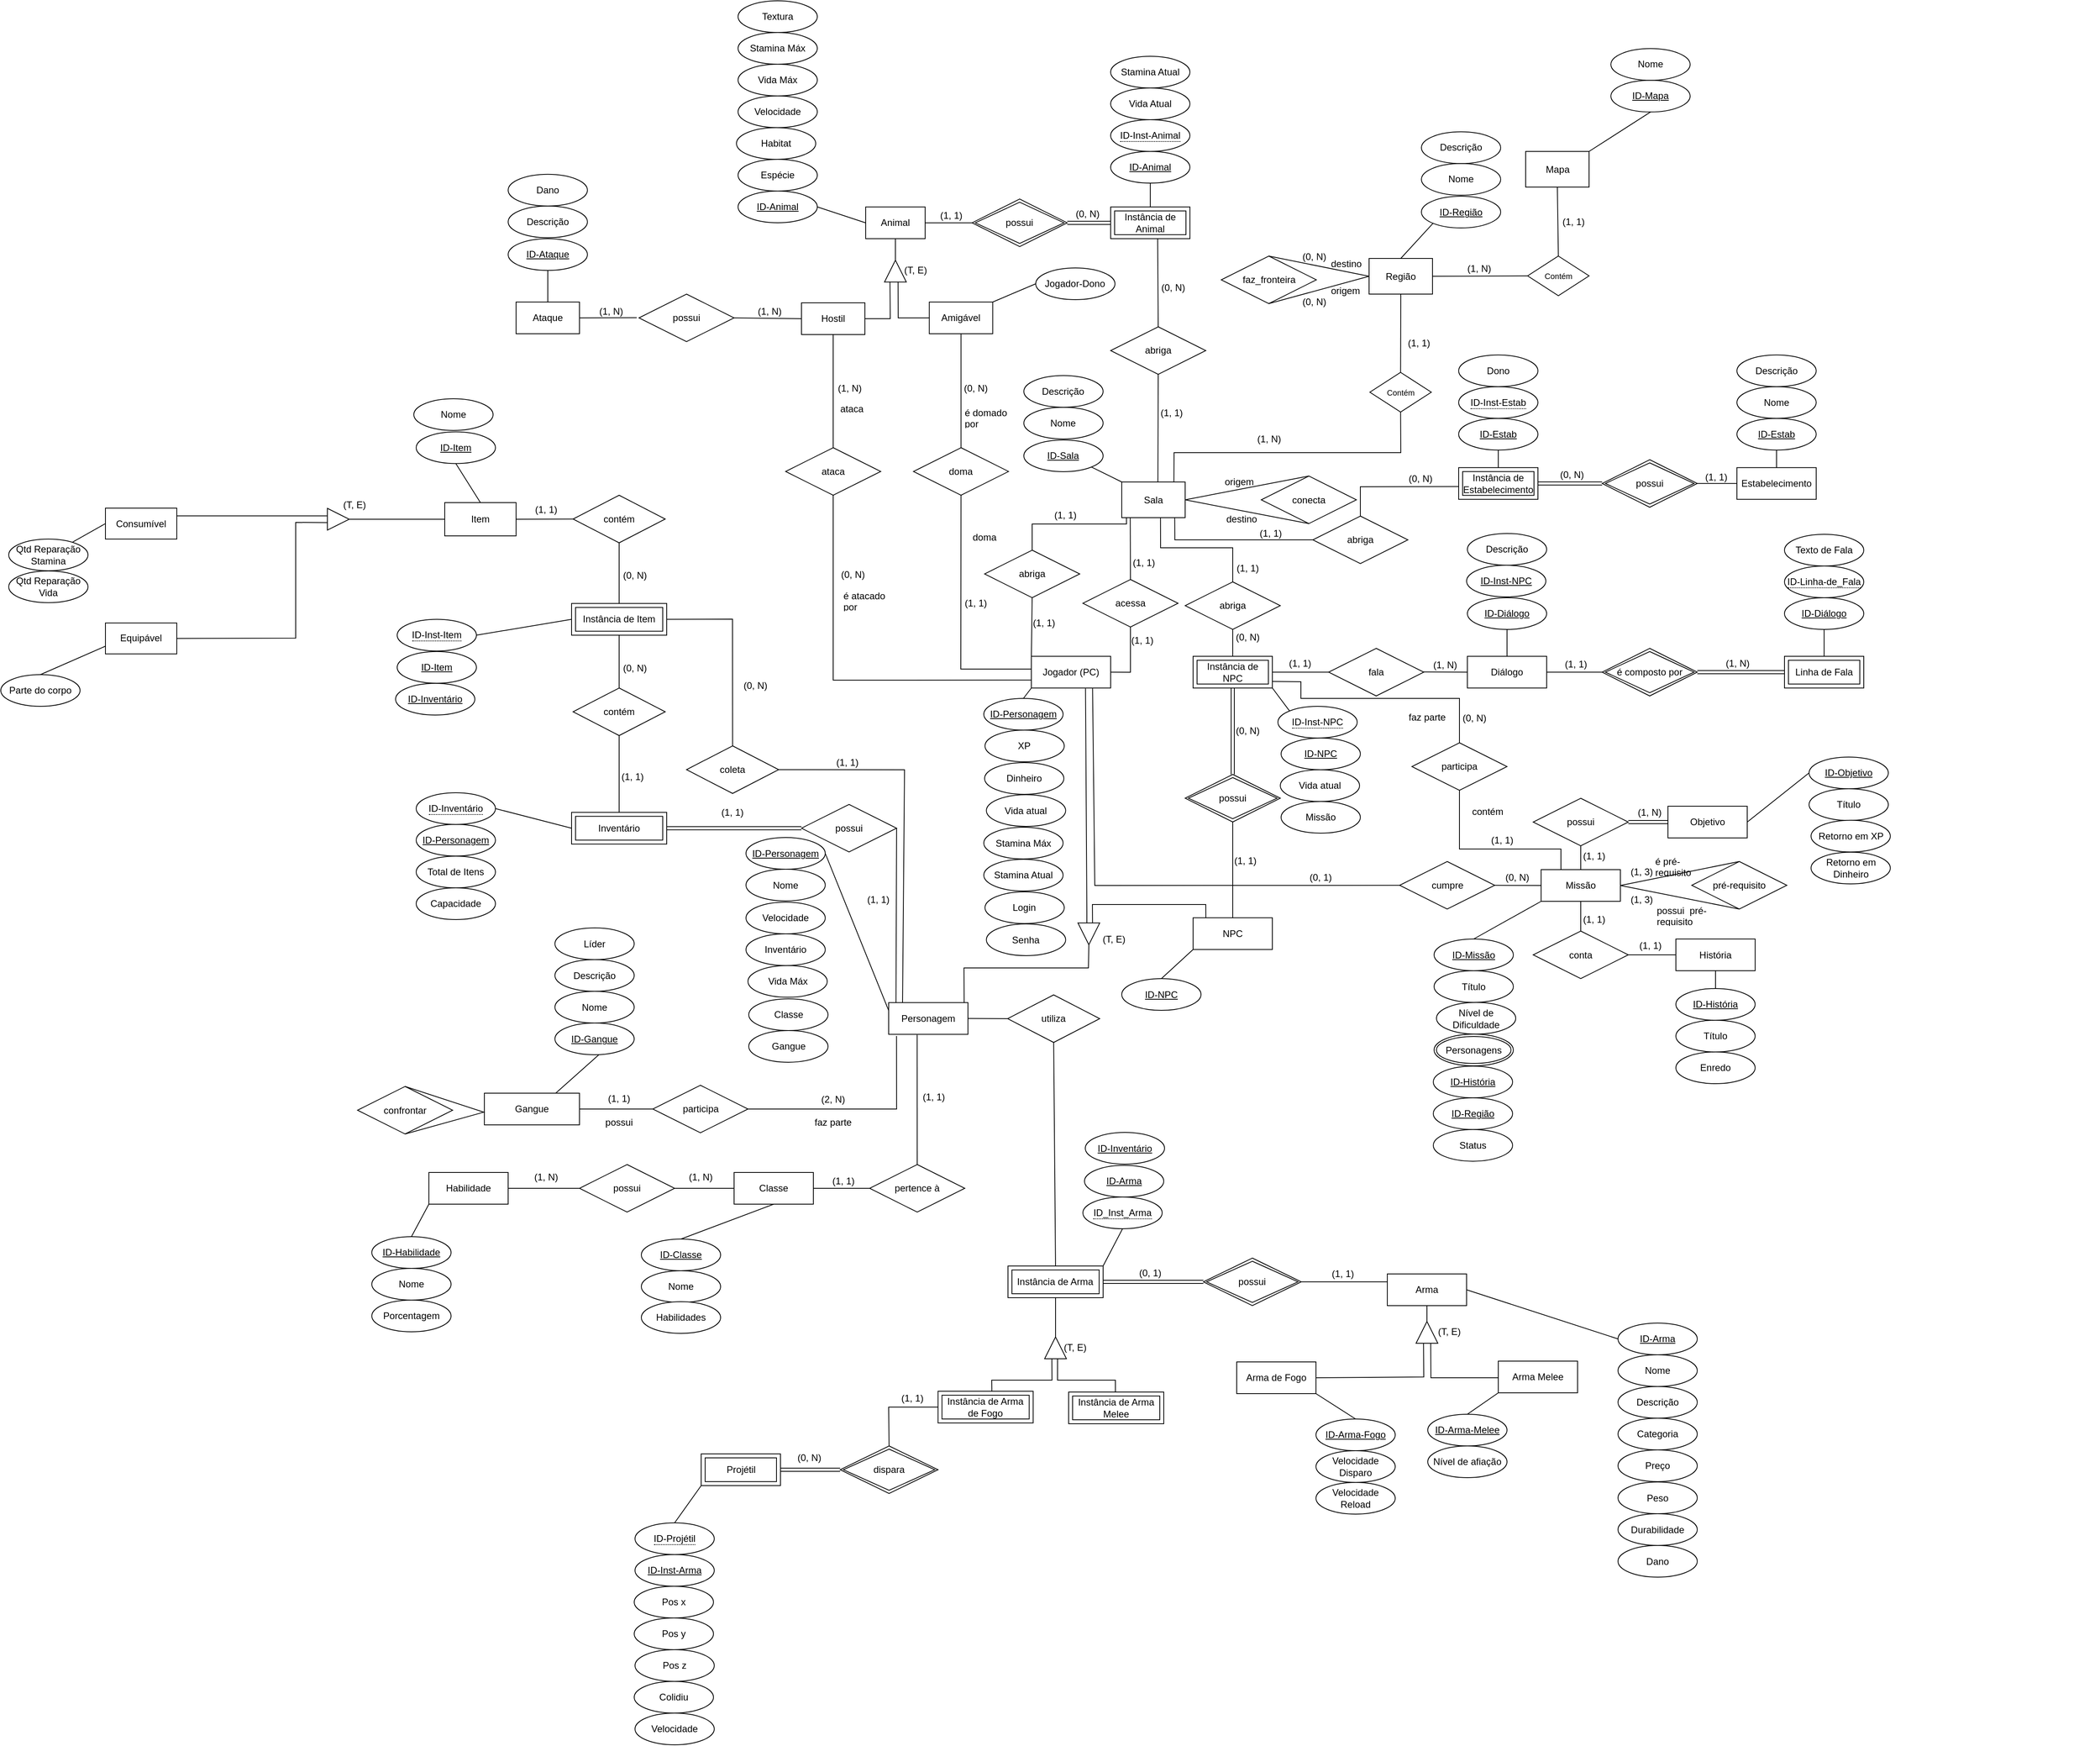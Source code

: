 <mxfile version="24.6.4" type="github">
  <diagram id="R2lEEEUBdFMjLlhIrx00" name="Page-1">
    <mxGraphModel dx="2657" dy="1545" grid="1" gridSize="10" guides="1" tooltips="1" connect="1" arrows="1" fold="1" page="1" pageScale="1" pageWidth="850" pageHeight="1100" math="0" shadow="0" extFonts="Permanent Marker^https://fonts.googleapis.com/css?family=Permanent+Marker">
      <root>
        <mxCell id="0" />
        <mxCell id="1" parent="0" />
        <mxCell id="MHSS6djbWjyrjED063CA-14" value="Animal" style="whiteSpace=wrap;html=1;" parent="1" vertex="1">
          <mxGeometry x="-199" y="-79.91" width="75" height="40" as="geometry" />
        </mxCell>
        <mxCell id="edTjm4dISCqz6r1TiSTo-25" value="Gangue" style="whiteSpace=wrap;html=1;align=center;" parent="1" vertex="1">
          <mxGeometry x="-680" y="1038" width="120" height="40" as="geometry" />
        </mxCell>
        <mxCell id="edTjm4dISCqz6r1TiSTo-26" value="participa" style="shape=rhombus;perimeter=rhombusPerimeter;whiteSpace=wrap;html=1;align=center;" parent="1" vertex="1">
          <mxGeometry x="-467.5" y="1028" width="120" height="60" as="geometry" />
        </mxCell>
        <mxCell id="edTjm4dISCqz6r1TiSTo-37" value="" style="endArrow=none;html=1;rounded=0;exitX=1;exitY=0.5;exitDx=0;exitDy=0;entryX=0;entryY=0.5;entryDx=0;entryDy=0;" parent="1" source="edTjm4dISCqz6r1TiSTo-25" target="edTjm4dISCqz6r1TiSTo-26" edge="1">
          <mxGeometry relative="1" as="geometry">
            <mxPoint x="690" y="-70" as="sourcePoint" />
            <mxPoint x="850" y="-70" as="targetPoint" />
          </mxGeometry>
        </mxCell>
        <mxCell id="edTjm4dISCqz6r1TiSTo-55" value="Jogador (PC)" style="whiteSpace=wrap;html=1;align=center;" parent="1" vertex="1">
          <mxGeometry x="10" y="486.88" width="100" height="40" as="geometry" />
        </mxCell>
        <mxCell id="edTjm4dISCqz6r1TiSTo-56" value="NPC" style="whiteSpace=wrap;html=1;align=center;" parent="1" vertex="1">
          <mxGeometry x="214" y="816.75" width="100" height="40" as="geometry" />
        </mxCell>
        <mxCell id="7i5WLGqGZnLkVZAE3K9o-9" value="" style="endArrow=none;html=1;rounded=0;entryX=0.5;entryY=1;entryDx=0;entryDy=0;exitX=1;exitY=0.5;exitDx=0;exitDy=0;" parent="1" source="zVHzj3ecezakpNuDU_De-9" target="MHSS6djbWjyrjED063CA-14" edge="1">
          <mxGeometry width="50" height="50" relative="1" as="geometry">
            <mxPoint x="-143.75" y="-25.87" as="sourcePoint" />
            <mxPoint x="-58.75" y="-75.87" as="targetPoint" />
          </mxGeometry>
        </mxCell>
        <mxCell id="edTjm4dISCqz6r1TiSTo-88" value="confrontar" style="shape=rhombus;perimeter=rhombusPerimeter;whiteSpace=wrap;html=1;align=center;" parent="1" vertex="1">
          <mxGeometry x="-840" y="1029.5" width="120" height="60" as="geometry" />
        </mxCell>
        <mxCell id="edTjm4dISCqz6r1TiSTo-89" value="" style="endArrow=none;html=1;rounded=0;exitX=0.005;exitY=0.61;exitDx=0;exitDy=0;entryX=0.5;entryY=0;entryDx=0;entryDy=0;exitPerimeter=0;" parent="1" source="edTjm4dISCqz6r1TiSTo-25" target="edTjm4dISCqz6r1TiSTo-88" edge="1">
          <mxGeometry relative="1" as="geometry">
            <mxPoint x="700" y="-140" as="sourcePoint" />
            <mxPoint x="860" y="-140" as="targetPoint" />
          </mxGeometry>
        </mxCell>
        <mxCell id="edTjm4dISCqz6r1TiSTo-90" value="" style="endArrow=none;html=1;rounded=0;exitX=-0.002;exitY=0.595;exitDx=0;exitDy=0;entryX=0.5;entryY=1;entryDx=0;entryDy=0;exitPerimeter=0;" parent="1" source="edTjm4dISCqz6r1TiSTo-25" target="edTjm4dISCqz6r1TiSTo-88" edge="1">
          <mxGeometry relative="1" as="geometry">
            <mxPoint x="690" y="-160" as="sourcePoint" />
            <mxPoint x="850" y="-160" as="targetPoint" />
          </mxGeometry>
        </mxCell>
        <mxCell id="94cfyis6TtCI4MxM053h-14" style="edgeStyle=none;curved=1;rounded=0;orthogonalLoop=1;jettySize=auto;html=1;exitX=0.5;exitY=0;exitDx=0;exitDy=0;fontSize=12;startSize=8;endSize=8;" parent="1" edge="1">
          <mxGeometry relative="1" as="geometry">
            <mxPoint x="1346.5" y="380" as="sourcePoint" />
            <mxPoint x="1346.5" y="380" as="targetPoint" />
          </mxGeometry>
        </mxCell>
        <mxCell id="zVHzj3ecezakpNuDU_De-6" value="ataca" style="shape=rhombus;perimeter=rhombusPerimeter;whiteSpace=wrap;html=1;align=center;" parent="1" vertex="1">
          <mxGeometry x="-300" y="223.75" width="120" height="60" as="geometry" />
        </mxCell>
        <mxCell id="zVHzj3ecezakpNuDU_De-7" value="" style="endArrow=none;html=1;rounded=0;exitX=0.5;exitY=1;exitDx=0;exitDy=0;entryX=0.5;entryY=0;entryDx=0;entryDy=0;" parent="1" source="y91Bqe_7xXxEDmseq83t-1" target="zVHzj3ecezakpNuDU_De-6" edge="1">
          <mxGeometry relative="1" as="geometry">
            <mxPoint x="-220" y="120" as="sourcePoint" />
            <mxPoint x="-250" y="160" as="targetPoint" />
          </mxGeometry>
        </mxCell>
        <mxCell id="zVHzj3ecezakpNuDU_De-9" value="" style="triangle;whiteSpace=wrap;html=1;direction=north;" parent="1" vertex="1">
          <mxGeometry x="-175.25" y="-12.75" width="27.5" height="27.5" as="geometry" />
        </mxCell>
        <mxCell id="y91Bqe_7xXxEDmseq83t-1" value="Hostil" style="whiteSpace=wrap;html=1;" parent="1" vertex="1">
          <mxGeometry x="-280" y="41" width="80" height="40" as="geometry" />
        </mxCell>
        <mxCell id="y91Bqe_7xXxEDmseq83t-2" value="Amigável" style="whiteSpace=wrap;html=1;" parent="1" vertex="1">
          <mxGeometry x="-118.75" y="40" width="80" height="40" as="geometry" />
        </mxCell>
        <mxCell id="y91Bqe_7xXxEDmseq83t-3" value="" style="endArrow=none;html=1;rounded=0;exitX=1;exitY=0.5;exitDx=0;exitDy=0;entryX=0;entryY=0.25;entryDx=0;entryDy=0;" parent="1" source="y91Bqe_7xXxEDmseq83t-1" target="zVHzj3ecezakpNuDU_De-9" edge="1">
          <mxGeometry relative="1" as="geometry">
            <mxPoint x="-210" as="sourcePoint" />
            <mxPoint x="-50" as="targetPoint" />
            <Array as="points">
              <mxPoint x="-168" y="61" />
            </Array>
          </mxGeometry>
        </mxCell>
        <mxCell id="y91Bqe_7xXxEDmseq83t-4" value="" style="endArrow=none;html=1;rounded=0;exitX=0.002;exitY=0.622;exitDx=0;exitDy=0;exitPerimeter=0;entryX=0;entryY=0.5;entryDx=0;entryDy=0;" parent="1" source="zVHzj3ecezakpNuDU_De-9" target="y91Bqe_7xXxEDmseq83t-2" edge="1">
          <mxGeometry relative="1" as="geometry">
            <mxPoint x="-60" y="-10" as="sourcePoint" />
            <mxPoint x="100" y="-10" as="targetPoint" />
            <Array as="points">
              <mxPoint x="-158" y="60" />
            </Array>
          </mxGeometry>
        </mxCell>
        <mxCell id="y91Bqe_7xXxEDmseq83t-41" value="(T, E)" style="text;html=1;align=center;verticalAlign=middle;whiteSpace=wrap;rounded=0;" parent="1" vertex="1">
          <mxGeometry x="-166" y="-14.75" width="60" height="30" as="geometry" />
        </mxCell>
        <mxCell id="y91Bqe_7xXxEDmseq83t-42" value="doma" style="shape=rhombus;perimeter=rhombusPerimeter;whiteSpace=wrap;html=1;align=center;" parent="1" vertex="1">
          <mxGeometry x="-138.75" y="223.75" width="120" height="60" as="geometry" />
        </mxCell>
        <mxCell id="y91Bqe_7xXxEDmseq83t-43" value="" style="endArrow=none;html=1;rounded=0;exitX=0.5;exitY=1;exitDx=0;exitDy=0;entryX=0.5;entryY=0;entryDx=0;entryDy=0;" parent="1" source="y91Bqe_7xXxEDmseq83t-2" target="y91Bqe_7xXxEDmseq83t-42" edge="1">
          <mxGeometry relative="1" as="geometry">
            <mxPoint x="-150" y="140" as="sourcePoint" />
            <mxPoint x="10" y="140" as="targetPoint" />
          </mxGeometry>
        </mxCell>
        <mxCell id="y91Bqe_7xXxEDmseq83t-46" value="Ataque" style="whiteSpace=wrap;html=1;" parent="1" vertex="1">
          <mxGeometry x="-640" y="40" width="80" height="40" as="geometry" />
        </mxCell>
        <mxCell id="y91Bqe_7xXxEDmseq83t-47" value="possui" style="shape=rhombus;perimeter=rhombusPerimeter;whiteSpace=wrap;html=1;align=center;" parent="1" vertex="1">
          <mxGeometry x="-485" y="30" width="120" height="60" as="geometry" />
        </mxCell>
        <mxCell id="y91Bqe_7xXxEDmseq83t-50" value="" style="endArrow=none;html=1;rounded=0;exitX=1;exitY=0.5;exitDx=0;exitDy=0;entryX=0;entryY=0.5;entryDx=0;entryDy=0;" parent="1" source="y91Bqe_7xXxEDmseq83t-47" target="y91Bqe_7xXxEDmseq83t-1" edge="1">
          <mxGeometry relative="1" as="geometry">
            <mxPoint x="-510" y="-60" as="sourcePoint" />
            <mxPoint x="-350" y="-60" as="targetPoint" />
          </mxGeometry>
        </mxCell>
        <mxCell id="y91Bqe_7xXxEDmseq83t-52" value="" style="endArrow=none;html=1;rounded=0;exitX=1;exitY=0.5;exitDx=0;exitDy=0;entryX=-0.023;entryY=0.496;entryDx=0;entryDy=0;entryPerimeter=0;" parent="1" source="y91Bqe_7xXxEDmseq83t-46" target="y91Bqe_7xXxEDmseq83t-47" edge="1">
          <mxGeometry relative="1" as="geometry">
            <mxPoint x="-550" y="-30" as="sourcePoint" />
            <mxPoint x="-390" y="-30" as="targetPoint" />
          </mxGeometry>
        </mxCell>
        <mxCell id="y91Bqe_7xXxEDmseq83t-78" value="Instância de Animal" style="shape=ext;margin=3;double=1;whiteSpace=wrap;html=1;align=center;" parent="1" vertex="1">
          <mxGeometry x="110" y="-79.91" width="100" height="40" as="geometry" />
        </mxCell>
        <mxCell id="y91Bqe_7xXxEDmseq83t-79" value="possui" style="shape=rhombus;double=1;perimeter=rhombusPerimeter;whiteSpace=wrap;html=1;align=center;" parent="1" vertex="1">
          <mxGeometry x="-64.75" y="-89.91" width="120" height="60" as="geometry" />
        </mxCell>
        <mxCell id="y91Bqe_7xXxEDmseq83t-81" value="" style="endArrow=none;html=1;rounded=0;exitX=1;exitY=0.5;exitDx=0;exitDy=0;entryX=0;entryY=0.5;entryDx=0;entryDy=0;" parent="1" source="MHSS6djbWjyrjED063CA-14" target="y91Bqe_7xXxEDmseq83t-79" edge="1">
          <mxGeometry relative="1" as="geometry">
            <mxPoint x="90" y="-130" as="sourcePoint" />
            <mxPoint x="250" y="-130" as="targetPoint" />
          </mxGeometry>
        </mxCell>
        <mxCell id="y91Bqe_7xXxEDmseq83t-83" value="" style="shape=link;html=1;rounded=0;exitX=1;exitY=0.5;exitDx=0;exitDy=0;entryX=0;entryY=0.5;entryDx=0;entryDy=0;" parent="1" source="y91Bqe_7xXxEDmseq83t-79" target="y91Bqe_7xXxEDmseq83t-78" edge="1">
          <mxGeometry relative="1" as="geometry">
            <mxPoint x="150" y="-130" as="sourcePoint" />
            <mxPoint x="310" y="-130" as="targetPoint" />
          </mxGeometry>
        </mxCell>
        <mxCell id="y91Bqe_7xXxEDmseq83t-95" value="Sala" style="whiteSpace=wrap;html=1;align=center;" parent="1" vertex="1">
          <mxGeometry x="124" y="267" width="80" height="45" as="geometry" />
        </mxCell>
        <mxCell id="y91Bqe_7xXxEDmseq83t-96" value="abriga" style="shape=rhombus;perimeter=rhombusPerimeter;whiteSpace=wrap;html=1;align=center;" parent="1" vertex="1">
          <mxGeometry x="110" y="71.25" width="120" height="60" as="geometry" />
        </mxCell>
        <mxCell id="y91Bqe_7xXxEDmseq83t-98" value="abriga" style="shape=rhombus;perimeter=rhombusPerimeter;whiteSpace=wrap;html=1;align=center;" parent="1" vertex="1">
          <mxGeometry x="-49" y="353" width="120" height="60" as="geometry" />
        </mxCell>
        <mxCell id="y91Bqe_7xXxEDmseq83t-100" value="" style="endArrow=none;html=1;rounded=0;exitX=0.5;exitY=0;exitDx=0;exitDy=0;entryX=0.593;entryY=0.991;entryDx=0;entryDy=0;entryPerimeter=0;" parent="1" source="y91Bqe_7xXxEDmseq83t-96" target="y91Bqe_7xXxEDmseq83t-78" edge="1">
          <mxGeometry relative="1" as="geometry">
            <mxPoint x="-20" y="160" as="sourcePoint" />
            <mxPoint x="140" y="160" as="targetPoint" />
          </mxGeometry>
        </mxCell>
        <mxCell id="y91Bqe_7xXxEDmseq83t-102" value="" style="endArrow=none;html=1;rounded=0;exitX=0.5;exitY=1;exitDx=0;exitDy=0;entryX=0.57;entryY=-0.007;entryDx=0;entryDy=0;entryPerimeter=0;" parent="1" source="y91Bqe_7xXxEDmseq83t-96" target="y91Bqe_7xXxEDmseq83t-95" edge="1">
          <mxGeometry relative="1" as="geometry">
            <mxPoint x="80" y="120" as="sourcePoint" />
            <mxPoint x="240" y="120" as="targetPoint" />
          </mxGeometry>
        </mxCell>
        <mxCell id="y91Bqe_7xXxEDmseq83t-97" value="abriga" style="shape=rhombus;perimeter=rhombusPerimeter;whiteSpace=wrap;html=1;align=center;" parent="1" vertex="1">
          <mxGeometry x="204" y="393" width="120" height="60" as="geometry" />
        </mxCell>
        <mxCell id="y91Bqe_7xXxEDmseq83t-105" value="Instância de NPC" style="shape=ext;margin=3;double=1;whiteSpace=wrap;html=1;align=center;" parent="1" vertex="1">
          <mxGeometry x="214" y="486.88" width="100" height="40" as="geometry" />
        </mxCell>
        <mxCell id="y91Bqe_7xXxEDmseq83t-106" value="" style="endArrow=none;html=1;rounded=0;entryX=0.074;entryY=1;entryDx=0;entryDy=0;exitX=0.5;exitY=0;exitDx=0;exitDy=0;entryPerimeter=0;" parent="1" source="y91Bqe_7xXxEDmseq83t-98" target="y91Bqe_7xXxEDmseq83t-95" edge="1">
          <mxGeometry relative="1" as="geometry">
            <mxPoint x="50" y="260" as="sourcePoint" />
            <mxPoint x="210" y="260" as="targetPoint" />
            <Array as="points">
              <mxPoint x="11" y="320" />
              <mxPoint x="130" y="320" />
            </Array>
          </mxGeometry>
        </mxCell>
        <mxCell id="y91Bqe_7xXxEDmseq83t-109" value="" style="endArrow=none;html=1;rounded=0;exitX=0.5;exitY=0;exitDx=0;exitDy=0;entryX=0.611;entryY=0.998;entryDx=0;entryDy=0;entryPerimeter=0;" parent="1" source="y91Bqe_7xXxEDmseq83t-97" target="y91Bqe_7xXxEDmseq83t-95" edge="1">
          <mxGeometry relative="1" as="geometry">
            <mxPoint x="150" y="340" as="sourcePoint" />
            <mxPoint x="240" y="260" as="targetPoint" />
            <Array as="points">
              <mxPoint x="264" y="350" />
              <mxPoint x="173" y="350" />
            </Array>
          </mxGeometry>
        </mxCell>
        <mxCell id="y91Bqe_7xXxEDmseq83t-111" value="" style="endArrow=none;html=1;rounded=0;exitX=0.5;exitY=1;exitDx=0;exitDy=0;entryX=0.5;entryY=0;entryDx=0;entryDy=0;" parent="1" source="y91Bqe_7xXxEDmseq83t-97" target="y91Bqe_7xXxEDmseq83t-105" edge="1">
          <mxGeometry relative="1" as="geometry">
            <mxPoint x="100" y="460" as="sourcePoint" />
            <mxPoint x="260" y="460" as="targetPoint" />
          </mxGeometry>
        </mxCell>
        <mxCell id="y91Bqe_7xXxEDmseq83t-113" value="" style="endArrow=none;html=1;rounded=0;exitX=0.5;exitY=1;exitDx=0;exitDy=0;entryX=0;entryY=0;entryDx=0;entryDy=0;" parent="1" source="y91Bqe_7xXxEDmseq83t-98" target="edTjm4dISCqz6r1TiSTo-55" edge="1">
          <mxGeometry relative="1" as="geometry">
            <mxPoint x="80" y="470" as="sourcePoint" />
            <mxPoint x="240" y="470" as="targetPoint" />
          </mxGeometry>
        </mxCell>
        <mxCell id="y91Bqe_7xXxEDmseq83t-115" value="" style="endArrow=none;html=1;rounded=0;exitX=0.5;exitY=1;exitDx=0;exitDy=0;entryX=-0.005;entryY=0.403;entryDx=0;entryDy=0;entryPerimeter=0;" parent="1" source="y91Bqe_7xXxEDmseq83t-42" target="edTjm4dISCqz6r1TiSTo-55" edge="1">
          <mxGeometry relative="1" as="geometry">
            <mxPoint x="-170" y="400" as="sourcePoint" />
            <mxPoint x="-10" y="400" as="targetPoint" />
            <Array as="points">
              <mxPoint x="-79" y="503" />
            </Array>
          </mxGeometry>
        </mxCell>
        <mxCell id="y91Bqe_7xXxEDmseq83t-116" value="" style="endArrow=none;html=1;rounded=0;exitX=0.5;exitY=1;exitDx=0;exitDy=0;entryX=0;entryY=0.75;entryDx=0;entryDy=0;" parent="1" source="zVHzj3ecezakpNuDU_De-6" target="edTjm4dISCqz6r1TiSTo-55" edge="1">
          <mxGeometry relative="1" as="geometry">
            <mxPoint x="-320" y="440" as="sourcePoint" />
            <mxPoint x="-160" y="440" as="targetPoint" />
            <Array as="points">
              <mxPoint x="-240" y="517" />
            </Array>
          </mxGeometry>
        </mxCell>
        <mxCell id="y91Bqe_7xXxEDmseq83t-117" value="possui" style="shape=rhombus;double=1;perimeter=rhombusPerimeter;whiteSpace=wrap;html=1;align=center;" parent="1" vertex="1">
          <mxGeometry x="204" y="635.88" width="120" height="60" as="geometry" />
        </mxCell>
        <mxCell id="y91Bqe_7xXxEDmseq83t-119" value="" style="endArrow=none;html=1;rounded=0;exitX=0.5;exitY=1;exitDx=0;exitDy=0;entryX=0.5;entryY=0;entryDx=0;entryDy=0;" parent="1" source="y91Bqe_7xXxEDmseq83t-117" target="edTjm4dISCqz6r1TiSTo-56" edge="1">
          <mxGeometry relative="1" as="geometry">
            <mxPoint x="310" y="670" as="sourcePoint" />
            <mxPoint x="470" y="670" as="targetPoint" />
          </mxGeometry>
        </mxCell>
        <mxCell id="y91Bqe_7xXxEDmseq83t-121" value="" style="shape=link;html=1;rounded=0;exitX=0.5;exitY=0;exitDx=0;exitDy=0;entryX=0.5;entryY=1;entryDx=0;entryDy=0;" parent="1" source="y91Bqe_7xXxEDmseq83t-117" target="y91Bqe_7xXxEDmseq83t-105" edge="1">
          <mxGeometry relative="1" as="geometry">
            <mxPoint x="430" y="670" as="sourcePoint" />
            <mxPoint x="590" y="670" as="targetPoint" />
          </mxGeometry>
        </mxCell>
        <mxCell id="y91Bqe_7xXxEDmseq83t-123" value="acessa" style="shape=rhombus;perimeter=rhombusPerimeter;whiteSpace=wrap;html=1;align=center;" parent="1" vertex="1">
          <mxGeometry x="75" y="390" width="120" height="60" as="geometry" />
        </mxCell>
        <mxCell id="y91Bqe_7xXxEDmseq83t-127" value="" style="endArrow=none;html=1;rounded=0;exitX=1;exitY=0.5;exitDx=0;exitDy=0;entryX=0.5;entryY=1;entryDx=0;entryDy=0;" parent="1" source="edTjm4dISCqz6r1TiSTo-55" target="y91Bqe_7xXxEDmseq83t-123" edge="1">
          <mxGeometry relative="1" as="geometry">
            <mxPoint x="130" y="440" as="sourcePoint" />
            <mxPoint x="290" y="440" as="targetPoint" />
            <Array as="points">
              <mxPoint x="135" y="507" />
            </Array>
          </mxGeometry>
        </mxCell>
        <mxCell id="y91Bqe_7xXxEDmseq83t-128" value="" style="endArrow=none;html=1;rounded=0;exitX=0.134;exitY=0.995;exitDx=0;exitDy=0;entryX=0.5;entryY=0;entryDx=0;entryDy=0;exitPerimeter=0;" parent="1" source="y91Bqe_7xXxEDmseq83t-95" target="y91Bqe_7xXxEDmseq83t-123" edge="1">
          <mxGeometry relative="1" as="geometry">
            <mxPoint x="200" y="340" as="sourcePoint" />
            <mxPoint x="360" y="340" as="targetPoint" />
          </mxGeometry>
        </mxCell>
        <mxCell id="y91Bqe_7xXxEDmseq83t-129" value="Personagem" style="whiteSpace=wrap;html=1;align=center;" parent="1" vertex="1">
          <mxGeometry x="-170" y="923.75" width="100" height="40" as="geometry" />
        </mxCell>
        <mxCell id="y91Bqe_7xXxEDmseq83t-130" value="" style="triangle;whiteSpace=wrap;html=1;direction=north;rotation=-180;" parent="1" vertex="1">
          <mxGeometry x="68.75" y="823.2" width="27.5" height="27.5" as="geometry" />
        </mxCell>
        <mxCell id="y91Bqe_7xXxEDmseq83t-131" value="" style="endArrow=none;html=1;rounded=0;exitX=0.952;exitY=-0.007;exitDx=0;exitDy=0;exitPerimeter=0;entryX=1;entryY=0.5;entryDx=0;entryDy=0;" parent="1" source="y91Bqe_7xXxEDmseq83t-129" target="y91Bqe_7xXxEDmseq83t-130" edge="1">
          <mxGeometry relative="1" as="geometry">
            <mxPoint x="-78.9" y="923.35" as="sourcePoint" />
            <mxPoint x="84.418" y="851.415" as="targetPoint" />
            <Array as="points">
              <mxPoint x="-75" y="880" />
              <mxPoint x="82" y="880" />
            </Array>
          </mxGeometry>
        </mxCell>
        <mxCell id="y91Bqe_7xXxEDmseq83t-132" value="" style="endArrow=none;html=1;rounded=0;exitX=0.683;exitY=1.017;exitDx=0;exitDy=0;exitPerimeter=0;entryX=0.009;entryY=0.591;entryDx=0;entryDy=0;entryPerimeter=0;" parent="1" source="edTjm4dISCqz6r1TiSTo-55" target="y91Bqe_7xXxEDmseq83t-130" edge="1">
          <mxGeometry relative="1" as="geometry">
            <mxPoint x="70" y="620" as="sourcePoint" />
            <mxPoint x="80" y="820" as="targetPoint" />
            <Array as="points">
              <mxPoint x="80" y="810" />
            </Array>
          </mxGeometry>
        </mxCell>
        <mxCell id="y91Bqe_7xXxEDmseq83t-134" value="(T, E)" style="text;strokeColor=none;fillColor=none;spacingLeft=4;spacingRight=4;overflow=hidden;rotatable=0;points=[[0,0.5],[1,0.5]];portConstraint=eastwest;fontSize=12;whiteSpace=wrap;html=1;" parent="1" vertex="1">
          <mxGeometry x="94.25" y="829.5" width="40" height="30" as="geometry" />
        </mxCell>
        <mxCell id="y91Bqe_7xXxEDmseq83t-135" value="possui" style="shape=rhombus;perimeter=rhombusPerimeter;whiteSpace=wrap;html=1;align=center;" parent="1" vertex="1">
          <mxGeometry x="-280" y="673.75" width="120" height="60" as="geometry" />
        </mxCell>
        <mxCell id="y91Bqe_7xXxEDmseq83t-136" value="Inventário" style="shape=ext;margin=3;double=1;whiteSpace=wrap;html=1;align=center;" parent="1" vertex="1">
          <mxGeometry x="-570" y="683.75" width="120" height="40" as="geometry" />
        </mxCell>
        <mxCell id="y91Bqe_7xXxEDmseq83t-137" value="" style="endArrow=none;html=1;rounded=0;entryX=0.092;entryY=0.004;entryDx=0;entryDy=0;exitX=1;exitY=0.5;exitDx=0;exitDy=0;entryPerimeter=0;" parent="1" source="y91Bqe_7xXxEDmseq83t-135" target="y91Bqe_7xXxEDmseq83t-129" edge="1">
          <mxGeometry relative="1" as="geometry">
            <mxPoint x="-320" y="620" as="sourcePoint" />
            <mxPoint x="-160" y="620" as="targetPoint" />
          </mxGeometry>
        </mxCell>
        <mxCell id="y91Bqe_7xXxEDmseq83t-138" value="" style="shape=link;html=1;rounded=0;exitX=1;exitY=0.5;exitDx=0;exitDy=0;entryX=0;entryY=0.5;entryDx=0;entryDy=0;" parent="1" source="y91Bqe_7xXxEDmseq83t-136" target="y91Bqe_7xXxEDmseq83t-135" edge="1">
          <mxGeometry relative="1" as="geometry">
            <mxPoint x="-370" y="630" as="sourcePoint" />
            <mxPoint x="-210" y="630" as="targetPoint" />
          </mxGeometry>
        </mxCell>
        <mxCell id="y91Bqe_7xXxEDmseq83t-140" value="contém" style="shape=rhombus;perimeter=rhombusPerimeter;whiteSpace=wrap;html=1;align=center;" parent="1" vertex="1">
          <mxGeometry x="-568.12" y="526.88" width="116.25" height="60" as="geometry" />
        </mxCell>
        <mxCell id="y91Bqe_7xXxEDmseq83t-141" value="Item" style="whiteSpace=wrap;html=1;" parent="1" vertex="1">
          <mxGeometry x="-730" y="293" width="90" height="42" as="geometry" />
        </mxCell>
        <mxCell id="y91Bqe_7xXxEDmseq83t-142" value="Instância de Item" style="shape=ext;margin=3;double=1;whiteSpace=wrap;html=1;align=center;" parent="1" vertex="1">
          <mxGeometry x="-570" y="420.25" width="120" height="40" as="geometry" />
        </mxCell>
        <mxCell id="y91Bqe_7xXxEDmseq83t-144" value="" style="endArrow=none;html=1;rounded=0;exitX=0.5;exitY=0;exitDx=0;exitDy=0;entryX=0.5;entryY=1;entryDx=0;entryDy=0;" parent="1" source="y91Bqe_7xXxEDmseq83t-140" target="y91Bqe_7xXxEDmseq83t-142" edge="1">
          <mxGeometry relative="1" as="geometry">
            <mxPoint x="-470" y="610" as="sourcePoint" />
            <mxPoint x="-310" y="610" as="targetPoint" />
          </mxGeometry>
        </mxCell>
        <mxCell id="y91Bqe_7xXxEDmseq83t-146" value="" style="endArrow=none;html=1;rounded=0;exitX=0.5;exitY=1;exitDx=0;exitDy=0;entryX=0.5;entryY=0;entryDx=0;entryDy=0;" parent="1" source="y91Bqe_7xXxEDmseq83t-140" target="y91Bqe_7xXxEDmseq83t-136" edge="1">
          <mxGeometry relative="1" as="geometry">
            <mxPoint x="-460" y="620" as="sourcePoint" />
            <mxPoint x="-300" y="620" as="targetPoint" />
          </mxGeometry>
        </mxCell>
        <mxCell id="y91Bqe_7xXxEDmseq83t-148" value="contém" style="shape=rhombus;perimeter=rhombusPerimeter;whiteSpace=wrap;html=1;align=center;" parent="1" vertex="1">
          <mxGeometry x="-568.12" y="283.75" width="116.25" height="60" as="geometry" />
        </mxCell>
        <mxCell id="y91Bqe_7xXxEDmseq83t-149" value="" style="endArrow=none;html=1;rounded=0;exitX=0.5;exitY=1;exitDx=0;exitDy=0;entryX=0.5;entryY=0;entryDx=0;entryDy=0;" parent="1" source="y91Bqe_7xXxEDmseq83t-148" target="y91Bqe_7xXxEDmseq83t-142" edge="1">
          <mxGeometry relative="1" as="geometry">
            <mxPoint x="-430" y="380" as="sourcePoint" />
            <mxPoint x="-270" y="380" as="targetPoint" />
          </mxGeometry>
        </mxCell>
        <mxCell id="y91Bqe_7xXxEDmseq83t-151" value="" style="endArrow=none;html=1;rounded=0;exitX=0;exitY=0.5;exitDx=0;exitDy=0;entryX=1;entryY=0.5;entryDx=0;entryDy=0;" parent="1" source="y91Bqe_7xXxEDmseq83t-148" target="y91Bqe_7xXxEDmseq83t-141" edge="1">
          <mxGeometry relative="1" as="geometry">
            <mxPoint x="-520" y="260" as="sourcePoint" />
            <mxPoint x="-360" y="260" as="targetPoint" />
          </mxGeometry>
        </mxCell>
        <mxCell id="y91Bqe_7xXxEDmseq83t-156" value="utiliza" style="shape=rhombus;perimeter=rhombusPerimeter;whiteSpace=wrap;html=1;align=center;" parent="1" vertex="1">
          <mxGeometry x="-20" y="914" width="116.25" height="60" as="geometry" />
        </mxCell>
        <mxCell id="y91Bqe_7xXxEDmseq83t-158" value="Arma de Fogo" style="whiteSpace=wrap;html=1;align=center;" parent="1" vertex="1">
          <mxGeometry x="269" y="1377.0" width="100" height="40" as="geometry" />
        </mxCell>
        <mxCell id="y91Bqe_7xXxEDmseq83t-162" value="" style="endArrow=none;html=1;rounded=0;exitX=1;exitY=0.5;exitDx=0;exitDy=0;entryX=0;entryY=0.5;entryDx=0;entryDy=0;" parent="1" source="y91Bqe_7xXxEDmseq83t-129" target="y91Bqe_7xXxEDmseq83t-156" edge="1">
          <mxGeometry relative="1" as="geometry">
            <mxPoint x="-120" y="760" as="sourcePoint" />
            <mxPoint x="40" y="760" as="targetPoint" />
          </mxGeometry>
        </mxCell>
        <mxCell id="y91Bqe_7xXxEDmseq83t-169" value="coleta" style="shape=rhombus;perimeter=rhombusPerimeter;whiteSpace=wrap;html=1;align=center;" parent="1" vertex="1">
          <mxGeometry x="-425" y="599.88" width="116.25" height="60" as="geometry" />
        </mxCell>
        <mxCell id="y91Bqe_7xXxEDmseq83t-170" value="" style="endArrow=none;html=1;rounded=0;exitX=0.5;exitY=0;exitDx=0;exitDy=0;entryX=1;entryY=0.5;entryDx=0;entryDy=0;" parent="1" source="y91Bqe_7xXxEDmseq83t-169" target="y91Bqe_7xXxEDmseq83t-142" edge="1">
          <mxGeometry relative="1" as="geometry">
            <mxPoint x="-500" y="537" as="sourcePoint" />
            <mxPoint x="-500" y="470" as="targetPoint" />
            <Array as="points">
              <mxPoint x="-367" y="440" />
            </Array>
          </mxGeometry>
        </mxCell>
        <mxCell id="y91Bqe_7xXxEDmseq83t-172" value="" style="endArrow=none;html=1;rounded=0;exitX=0.175;exitY=0;exitDx=0;exitDy=0;entryX=1;entryY=0.5;entryDx=0;entryDy=0;exitPerimeter=0;" parent="1" source="y91Bqe_7xXxEDmseq83t-129" target="y91Bqe_7xXxEDmseq83t-169" edge="1">
          <mxGeometry relative="1" as="geometry">
            <mxPoint x="-490" y="547" as="sourcePoint" />
            <mxPoint x="-490" y="480" as="targetPoint" />
            <Array as="points">
              <mxPoint x="-150" y="630" />
            </Array>
          </mxGeometry>
        </mxCell>
        <mxCell id="y91Bqe_7xXxEDmseq83t-174" value="" style="endArrow=none;html=1;rounded=0;entryX=0.099;entryY=1.052;entryDx=0;entryDy=0;entryPerimeter=0;exitX=1;exitY=0.5;exitDx=0;exitDy=0;" parent="1" source="edTjm4dISCqz6r1TiSTo-26" target="y91Bqe_7xXxEDmseq83t-129" edge="1">
          <mxGeometry relative="1" as="geometry">
            <mxPoint x="-380" y="1050" as="sourcePoint" />
            <mxPoint x="-190" y="840" as="targetPoint" />
            <Array as="points">
              <mxPoint x="-160" y="1058" />
            </Array>
          </mxGeometry>
        </mxCell>
        <mxCell id="y91Bqe_7xXxEDmseq83t-277" value="&lt;font style=&quot;font-size: 10px;&quot;&gt;Contém&lt;/font&gt;" style="shape=rhombus;perimeter=rhombusPerimeter;whiteSpace=wrap;html=1;align=center;" parent="1" vertex="1">
          <mxGeometry x="636" y="-18.0" width="77.5" height="50" as="geometry" />
        </mxCell>
        <mxCell id="y91Bqe_7xXxEDmseq83t-278" value="Mapa" style="whiteSpace=wrap;html=1;align=center;" parent="1" vertex="1">
          <mxGeometry x="633.5" y="-150" width="80" height="45" as="geometry" />
        </mxCell>
        <mxCell id="y91Bqe_7xXxEDmseq83t-280" value="conecta" style="shape=rhombus;perimeter=rhombusPerimeter;whiteSpace=wrap;html=1;align=center;" parent="1" vertex="1">
          <mxGeometry x="300" y="259.5" width="120" height="60" as="geometry" />
        </mxCell>
        <mxCell id="y91Bqe_7xXxEDmseq83t-281" value="" style="endArrow=none;html=1;rounded=0;entryX=0.5;entryY=0;entryDx=0;entryDy=0;exitX=1;exitY=0.5;exitDx=0;exitDy=0;" parent="1" source="y91Bqe_7xXxEDmseq83t-95" target="y91Bqe_7xXxEDmseq83t-280" edge="1">
          <mxGeometry relative="1" as="geometry">
            <mxPoint x="204" y="278" as="sourcePoint" />
            <mxPoint x="480" y="220" as="targetPoint" />
          </mxGeometry>
        </mxCell>
        <mxCell id="y91Bqe_7xXxEDmseq83t-282" value="" style="endArrow=none;html=1;rounded=0;exitX=1;exitY=0.5;exitDx=0;exitDy=0;entryX=0.5;entryY=1;entryDx=0;entryDy=0;" parent="1" source="y91Bqe_7xXxEDmseq83t-95" target="y91Bqe_7xXxEDmseq83t-280" edge="1">
          <mxGeometry relative="1" as="geometry">
            <mxPoint x="214" y="288" as="sourcePoint" />
            <mxPoint x="320" y="270" as="targetPoint" />
          </mxGeometry>
        </mxCell>
        <mxCell id="y91Bqe_7xXxEDmseq83t-283" value="abriga" style="shape=rhombus;perimeter=rhombusPerimeter;whiteSpace=wrap;html=1;align=center;" parent="1" vertex="1">
          <mxGeometry x="365" y="310" width="120" height="60" as="geometry" />
        </mxCell>
        <mxCell id="y91Bqe_7xXxEDmseq83t-285" value="" style="endArrow=none;html=1;rounded=0;exitX=0.835;exitY=0.991;exitDx=0;exitDy=0;exitPerimeter=0;entryX=0;entryY=0.5;entryDx=0;entryDy=0;" parent="1" source="y91Bqe_7xXxEDmseq83t-95" target="y91Bqe_7xXxEDmseq83t-283" edge="1">
          <mxGeometry relative="1" as="geometry">
            <mxPoint x="350" y="340" as="sourcePoint" />
            <mxPoint x="510" y="340" as="targetPoint" />
            <Array as="points">
              <mxPoint x="191" y="340" />
            </Array>
          </mxGeometry>
        </mxCell>
        <mxCell id="y91Bqe_7xXxEDmseq83t-287" value="Estabelecimento" style="whiteSpace=wrap;html=1;align=center;" parent="1" vertex="1">
          <mxGeometry x="900" y="248.88" width="100" height="40" as="geometry" />
        </mxCell>
        <mxCell id="y91Bqe_7xXxEDmseq83t-288" value="Instância de Estabelecimento" style="shape=ext;margin=3;double=1;whiteSpace=wrap;html=1;align=center;" parent="1" vertex="1">
          <mxGeometry x="549" y="248.88" width="100" height="40" as="geometry" />
        </mxCell>
        <mxCell id="y91Bqe_7xXxEDmseq83t-289" value="possui" style="shape=rhombus;double=1;perimeter=rhombusPerimeter;whiteSpace=wrap;html=1;align=center;" parent="1" vertex="1">
          <mxGeometry x="730" y="238.88" width="120" height="60" as="geometry" />
        </mxCell>
        <mxCell id="y91Bqe_7xXxEDmseq83t-290" value="" style="endArrow=none;html=1;rounded=0;exitX=1;exitY=0.5;exitDx=0;exitDy=0;entryX=0;entryY=0.5;entryDx=0;entryDy=0;" parent="1" source="y91Bqe_7xXxEDmseq83t-289" target="y91Bqe_7xXxEDmseq83t-287" edge="1">
          <mxGeometry relative="1" as="geometry">
            <mxPoint x="460" y="671" as="sourcePoint" />
            <mxPoint x="620" y="671" as="targetPoint" />
          </mxGeometry>
        </mxCell>
        <mxCell id="y91Bqe_7xXxEDmseq83t-292" value="" style="shape=link;html=1;rounded=0;exitX=0;exitY=0.5;exitDx=0;exitDy=0;entryX=1;entryY=0.5;entryDx=0;entryDy=0;" parent="1" source="y91Bqe_7xXxEDmseq83t-289" target="y91Bqe_7xXxEDmseq83t-288" edge="1">
          <mxGeometry relative="1" as="geometry">
            <mxPoint x="580" y="671" as="sourcePoint" />
            <mxPoint x="740" y="671" as="targetPoint" />
          </mxGeometry>
        </mxCell>
        <mxCell id="y91Bqe_7xXxEDmseq83t-294" value="" style="endArrow=none;html=1;rounded=0;exitX=0.5;exitY=0;exitDx=0;exitDy=0;entryX=-0.004;entryY=0.596;entryDx=0;entryDy=0;entryPerimeter=0;" parent="1" source="y91Bqe_7xXxEDmseq83t-283" target="y91Bqe_7xXxEDmseq83t-288" edge="1">
          <mxGeometry relative="1" as="geometry">
            <mxPoint x="274" y="420" as="sourcePoint" />
            <mxPoint x="540" y="180" as="targetPoint" />
            <Array as="points">
              <mxPoint x="425" y="273" />
            </Array>
          </mxGeometry>
        </mxCell>
        <mxCell id="y91Bqe_7xXxEDmseq83t-296" value="Consumível" style="whiteSpace=wrap;html=1;" parent="1" vertex="1">
          <mxGeometry x="-1158" y="300" width="90" height="39" as="geometry" />
        </mxCell>
        <mxCell id="y91Bqe_7xXxEDmseq83t-297" value="" style="triangle;whiteSpace=wrap;html=1;direction=north;rotation=90;" parent="1" vertex="1">
          <mxGeometry x="-878.0" y="300.25" width="27.5" height="27.5" as="geometry" />
        </mxCell>
        <mxCell id="y91Bqe_7xXxEDmseq83t-299" value="" style="endArrow=none;html=1;rounded=0;exitX=0.5;exitY=0;exitDx=0;exitDy=0;entryX=0.5;entryY=1;entryDx=0;entryDy=0;" parent="1" source="y91Bqe_7xXxEDmseq83t-277" target="y91Bqe_7xXxEDmseq83t-278" edge="1">
          <mxGeometry relative="1" as="geometry">
            <mxPoint x="666" y="-5.57" as="sourcePoint" />
            <mxPoint x="826" y="-5.57" as="targetPoint" />
          </mxGeometry>
        </mxCell>
        <mxCell id="y91Bqe_7xXxEDmseq83t-301" value="" style="endArrow=none;html=1;rounded=0;exitX=0.5;exitY=1;exitDx=0;exitDy=0;entryX=0.822;entryY=0.006;entryDx=0;entryDy=0;entryPerimeter=0;" parent="1" source="ygH41liseYAadWKIoqiI-16" target="y91Bqe_7xXxEDmseq83t-95" edge="1">
          <mxGeometry relative="1" as="geometry">
            <mxPoint x="280" y="180" as="sourcePoint" />
            <mxPoint x="190" y="270" as="targetPoint" />
            <Array as="points">
              <mxPoint x="476" y="230" />
              <mxPoint x="190" y="230" />
            </Array>
          </mxGeometry>
        </mxCell>
        <mxCell id="y91Bqe_7xXxEDmseq83t-303" value="Equipável" style="whiteSpace=wrap;html=1;" parent="1" vertex="1">
          <mxGeometry x="-1158" y="444.88" width="90" height="39" as="geometry" />
        </mxCell>
        <mxCell id="y91Bqe_7xXxEDmseq83t-304" value="" style="endArrow=none;html=1;rounded=0;exitX=1;exitY=0.5;exitDx=0;exitDy=0;entryX=0.013;entryY=0.656;entryDx=0;entryDy=0;entryPerimeter=0;" parent="1" source="y91Bqe_7xXxEDmseq83t-303" target="y91Bqe_7xXxEDmseq83t-297" edge="1">
          <mxGeometry relative="1" as="geometry">
            <mxPoint x="-1068" y="464.38" as="sourcePoint" />
            <mxPoint x="-880" y="318" as="targetPoint" />
            <Array as="points">
              <mxPoint x="-918" y="464" />
              <mxPoint x="-918" y="318" />
            </Array>
          </mxGeometry>
        </mxCell>
        <mxCell id="y91Bqe_7xXxEDmseq83t-305" value="" style="endArrow=none;html=1;rounded=0;entryX=0;entryY=0.5;entryDx=0;entryDy=0;exitX=1;exitY=0.5;exitDx=0;exitDy=0;" parent="1" source="y91Bqe_7xXxEDmseq83t-297" target="y91Bqe_7xXxEDmseq83t-141" edge="1">
          <mxGeometry relative="1" as="geometry">
            <mxPoint x="-610" y="180" as="sourcePoint" />
            <mxPoint x="-622.5" y="166.86" as="targetPoint" />
            <Array as="points" />
          </mxGeometry>
        </mxCell>
        <mxCell id="y91Bqe_7xXxEDmseq83t-306" value="" style="endArrow=none;html=1;rounded=0;entryX=-0.018;entryY=0.347;entryDx=0;entryDy=0;entryPerimeter=0;exitX=1;exitY=0.25;exitDx=0;exitDy=0;" parent="1" source="y91Bqe_7xXxEDmseq83t-296" target="y91Bqe_7xXxEDmseq83t-297" edge="1">
          <mxGeometry relative="1" as="geometry">
            <mxPoint x="-1098" y="333" as="sourcePoint" />
            <mxPoint x="-938" y="333" as="targetPoint" />
          </mxGeometry>
        </mxCell>
        <mxCell id="y91Bqe_7xXxEDmseq83t-307" value="(T, E)" style="text;strokeColor=none;fillColor=none;spacingLeft=4;spacingRight=4;overflow=hidden;rotatable=0;points=[[0,0.5],[1,0.5]];portConstraint=eastwest;fontSize=12;whiteSpace=wrap;html=1;" parent="1" vertex="1">
          <mxGeometry x="-864" y="281.75" width="40" height="30" as="geometry" />
        </mxCell>
        <mxCell id="y91Bqe_7xXxEDmseq83t-308" value="Diálogo" style="whiteSpace=wrap;html=1;align=center;" parent="1" vertex="1">
          <mxGeometry x="560" y="486.88" width="100" height="40" as="geometry" />
        </mxCell>
        <mxCell id="y91Bqe_7xXxEDmseq83t-309" value="fala" style="shape=rhombus;perimeter=rhombusPerimeter;whiteSpace=wrap;html=1;align=center;" parent="1" vertex="1">
          <mxGeometry x="385" y="476.88" width="120" height="60" as="geometry" />
        </mxCell>
        <mxCell id="y91Bqe_7xXxEDmseq83t-310" value="" style="endArrow=none;html=1;rounded=0;exitX=0.993;exitY=0.495;exitDx=0;exitDy=0;exitPerimeter=0;entryX=0;entryY=0.5;entryDx=0;entryDy=0;" parent="1" source="y91Bqe_7xXxEDmseq83t-309" target="y91Bqe_7xXxEDmseq83t-308" edge="1">
          <mxGeometry relative="1" as="geometry">
            <mxPoint x="610" y="570" as="sourcePoint" />
            <mxPoint x="770" y="570" as="targetPoint" />
          </mxGeometry>
        </mxCell>
        <mxCell id="y91Bqe_7xXxEDmseq83t-311" value="" style="endArrow=none;html=1;rounded=0;entryX=0;entryY=0.5;entryDx=0;entryDy=0;exitX=1;exitY=0.5;exitDx=0;exitDy=0;" parent="1" source="y91Bqe_7xXxEDmseq83t-105" target="y91Bqe_7xXxEDmseq83t-309" edge="1">
          <mxGeometry relative="1" as="geometry">
            <mxPoint x="350" y="510" as="sourcePoint" />
            <mxPoint x="620" y="450" as="targetPoint" />
            <Array as="points" />
          </mxGeometry>
        </mxCell>
        <mxCell id="y91Bqe_7xXxEDmseq83t-313" value="Missão" style="whiteSpace=wrap;html=1;align=center;" parent="1" vertex="1">
          <mxGeometry x="653" y="756.0" width="100" height="40" as="geometry" />
        </mxCell>
        <mxCell id="y91Bqe_7xXxEDmseq83t-315" value="cumpre" style="shape=rhombus;perimeter=rhombusPerimeter;whiteSpace=wrap;html=1;align=center;" parent="1" vertex="1">
          <mxGeometry x="474.51" y="745.75" width="120" height="60" as="geometry" />
        </mxCell>
        <mxCell id="y91Bqe_7xXxEDmseq83t-316" value="pré-requisito" style="shape=rhombus;perimeter=rhombusPerimeter;whiteSpace=wrap;html=1;align=center;" parent="1" vertex="1">
          <mxGeometry x="843" y="745.75" width="120" height="60" as="geometry" />
        </mxCell>
        <mxCell id="y91Bqe_7xXxEDmseq83t-317" value="" style="endArrow=none;html=1;rounded=0;exitX=1;exitY=0.5;exitDx=0;exitDy=0;entryX=0.5;entryY=0;entryDx=0;entryDy=0;" parent="1" source="y91Bqe_7xXxEDmseq83t-313" target="y91Bqe_7xXxEDmseq83t-316" edge="1">
          <mxGeometry relative="1" as="geometry">
            <mxPoint x="773" y="836" as="sourcePoint" />
            <mxPoint x="933" y="836" as="targetPoint" />
          </mxGeometry>
        </mxCell>
        <mxCell id="y91Bqe_7xXxEDmseq83t-318" value="" style="endArrow=none;html=1;rounded=0;entryX=0.5;entryY=1;entryDx=0;entryDy=0;exitX=1;exitY=0.5;exitDx=0;exitDy=0;" parent="1" source="y91Bqe_7xXxEDmseq83t-313" target="y91Bqe_7xXxEDmseq83t-316" edge="1">
          <mxGeometry relative="1" as="geometry">
            <mxPoint x="763" y="786" as="sourcePoint" />
            <mxPoint x="943" y="846" as="targetPoint" />
          </mxGeometry>
        </mxCell>
        <mxCell id="y91Bqe_7xXxEDmseq83t-319" value="" style="endArrow=none;html=1;rounded=0;exitX=1;exitY=0.5;exitDx=0;exitDy=0;entryX=0;entryY=0.5;entryDx=0;entryDy=0;" parent="1" source="y91Bqe_7xXxEDmseq83t-315" target="y91Bqe_7xXxEDmseq83t-313" edge="1">
          <mxGeometry relative="1" as="geometry">
            <mxPoint x="793" y="856" as="sourcePoint" />
            <mxPoint x="953" y="856" as="targetPoint" />
          </mxGeometry>
        </mxCell>
        <mxCell id="y91Bqe_7xXxEDmseq83t-320" value="" style="endArrow=none;html=1;rounded=0;exitX=0.772;exitY=1.012;exitDx=0;exitDy=0;entryX=0;entryY=0.5;entryDx=0;entryDy=0;exitPerimeter=0;" parent="1" source="edTjm4dISCqz6r1TiSTo-55" target="y91Bqe_7xXxEDmseq83t-315" edge="1">
          <mxGeometry relative="1" as="geometry">
            <mxPoint x="83" y="526.88" as="sourcePoint" />
            <mxPoint x="379.51" y="659.75" as="targetPoint" />
            <Array as="points">
              <mxPoint x="90" y="776" />
            </Array>
          </mxGeometry>
        </mxCell>
        <mxCell id="y91Bqe_7xXxEDmseq83t-321" value="conta" style="shape=rhombus;perimeter=rhombusPerimeter;whiteSpace=wrap;html=1;align=center;" parent="1" vertex="1">
          <mxGeometry x="643" y="833.5" width="120" height="60" as="geometry" />
        </mxCell>
        <mxCell id="y91Bqe_7xXxEDmseq83t-322" value="História" style="whiteSpace=wrap;html=1;align=center;" parent="1" vertex="1">
          <mxGeometry x="823" y="843.5" width="100" height="40" as="geometry" />
        </mxCell>
        <mxCell id="y91Bqe_7xXxEDmseq83t-326" value="" style="endArrow=none;html=1;rounded=0;exitX=1;exitY=0.5;exitDx=0;exitDy=0;entryX=0;entryY=0.5;entryDx=0;entryDy=0;" parent="1" source="y91Bqe_7xXxEDmseq83t-321" target="y91Bqe_7xXxEDmseq83t-322" edge="1">
          <mxGeometry relative="1" as="geometry">
            <mxPoint x="813" y="906" as="sourcePoint" />
            <mxPoint x="973" y="906" as="targetPoint" />
          </mxGeometry>
        </mxCell>
        <mxCell id="yl1Z2EMh4tdtqLIf2lp5-6" value="Projétil" style="shape=ext;margin=3;double=1;whiteSpace=wrap;html=1;align=center;" parent="1" vertex="1">
          <mxGeometry x="-406.5" y="1493" width="100" height="40" as="geometry" />
        </mxCell>
        <mxCell id="yl1Z2EMh4tdtqLIf2lp5-7" value="dispara" style="shape=rhombus;double=1;perimeter=rhombusPerimeter;whiteSpace=wrap;html=1;align=center;" parent="1" vertex="1">
          <mxGeometry x="-231.24" y="1483" width="123.49" height="60" as="geometry" />
        </mxCell>
        <mxCell id="yl1Z2EMh4tdtqLIf2lp5-38" value="" style="endArrow=none;html=1;rounded=0;exitX=1;exitY=0.5;exitDx=0;exitDy=0;entryX=0;entryY=0.5;entryDx=0;entryDy=0;" parent="1" source="y91Bqe_7xXxEDmseq83t-308" target="VzG8-4p2IzFKK54a7V07-25" edge="1">
          <mxGeometry relative="1" as="geometry">
            <mxPoint x="650" y="430" as="sourcePoint" />
            <mxPoint x="730" y="506.88" as="targetPoint" />
          </mxGeometry>
        </mxCell>
        <mxCell id="yl1Z2EMh4tdtqLIf2lp5-40" value="" style="shape=link;html=1;rounded=0;exitX=1;exitY=0.5;exitDx=0;exitDy=0;entryX=0;entryY=0.5;entryDx=0;entryDy=0;" parent="1" source="VzG8-4p2IzFKK54a7V07-25" target="VzG8-4p2IzFKK54a7V07-26" edge="1">
          <mxGeometry relative="1" as="geometry">
            <mxPoint x="850" y="506.88" as="sourcePoint" />
            <mxPoint x="960" y="506.88" as="targetPoint" />
          </mxGeometry>
        </mxCell>
        <mxCell id="yl1Z2EMh4tdtqLIf2lp5-42" value="possui" style="shape=rhombus;perimeter=rhombusPerimeter;whiteSpace=wrap;html=1;align=center;" parent="1" vertex="1">
          <mxGeometry x="643" y="666" width="120" height="60" as="geometry" />
        </mxCell>
        <mxCell id="yl1Z2EMh4tdtqLIf2lp5-43" value="Objetivo" style="whiteSpace=wrap;html=1;align=center;" parent="1" vertex="1">
          <mxGeometry x="813" y="676.0" width="100" height="40" as="geometry" />
        </mxCell>
        <mxCell id="yl1Z2EMh4tdtqLIf2lp5-44" value="" style="endArrow=none;html=1;rounded=0;exitX=0.5;exitY=0;exitDx=0;exitDy=0;entryX=0.5;entryY=1;entryDx=0;entryDy=0;" parent="1" source="y91Bqe_7xXxEDmseq83t-313" target="yl1Z2EMh4tdtqLIf2lp5-42" edge="1">
          <mxGeometry relative="1" as="geometry">
            <mxPoint x="1023" y="806" as="sourcePoint" />
            <mxPoint x="1183" y="806" as="targetPoint" />
          </mxGeometry>
        </mxCell>
        <mxCell id="VzG8-4p2IzFKK54a7V07-25" value="é composto por" style="shape=rhombus;double=1;perimeter=rhombusPerimeter;whiteSpace=wrap;html=1;align=center;" parent="1" vertex="1">
          <mxGeometry x="730" y="476.88" width="120" height="60" as="geometry" />
        </mxCell>
        <mxCell id="VzG8-4p2IzFKK54a7V07-26" value="Linha de Fala" style="shape=ext;margin=3;double=1;whiteSpace=wrap;html=1;align=center;" parent="1" vertex="1">
          <mxGeometry x="960" y="486.88" width="100" height="40" as="geometry" />
        </mxCell>
        <mxCell id="VzG8-4p2IzFKK54a7V07-100" value="Classe" style="whiteSpace=wrap;html=1;align=center;" parent="1" vertex="1">
          <mxGeometry x="-365" y="1138" width="100" height="40" as="geometry" />
        </mxCell>
        <mxCell id="VzG8-4p2IzFKK54a7V07-101" value="Habilidade" style="whiteSpace=wrap;html=1;align=center;" parent="1" vertex="1">
          <mxGeometry x="-750" y="1138" width="100" height="40" as="geometry" />
        </mxCell>
        <mxCell id="VzG8-4p2IzFKK54a7V07-102" value="" style="endArrow=none;html=1;rounded=0;entryX=0.359;entryY=1.016;entryDx=0;entryDy=0;entryPerimeter=0;exitX=0.5;exitY=0;exitDx=0;exitDy=0;" parent="1" source="VzG8-4p2IzFKK54a7V07-103" target="y91Bqe_7xXxEDmseq83t-129" edge="1">
          <mxGeometry relative="1" as="geometry">
            <mxPoint x="-250" y="940" as="sourcePoint" />
            <mxPoint x="-90" y="940" as="targetPoint" />
          </mxGeometry>
        </mxCell>
        <mxCell id="VzG8-4p2IzFKK54a7V07-103" value="pertence à" style="shape=rhombus;perimeter=rhombusPerimeter;whiteSpace=wrap;html=1;align=center;" parent="1" vertex="1">
          <mxGeometry x="-194" y="1128" width="120" height="60" as="geometry" />
        </mxCell>
        <mxCell id="VzG8-4p2IzFKK54a7V07-104" value="possui" style="shape=rhombus;perimeter=rhombusPerimeter;whiteSpace=wrap;html=1;align=center;" parent="1" vertex="1">
          <mxGeometry x="-560" y="1128" width="120" height="60" as="geometry" />
        </mxCell>
        <mxCell id="VzG8-4p2IzFKK54a7V07-105" value="" style="endArrow=none;html=1;rounded=0;exitX=0;exitY=0.5;exitDx=0;exitDy=0;entryX=1;entryY=0.5;entryDx=0;entryDy=0;" parent="1" source="VzG8-4p2IzFKK54a7V07-103" target="VzG8-4p2IzFKK54a7V07-100" edge="1">
          <mxGeometry relative="1" as="geometry">
            <mxPoint x="-250" y="980" as="sourcePoint" />
            <mxPoint x="-90" y="980" as="targetPoint" />
          </mxGeometry>
        </mxCell>
        <mxCell id="VzG8-4p2IzFKK54a7V07-106" value="" style="endArrow=none;html=1;rounded=0;entryX=0;entryY=0.5;entryDx=0;entryDy=0;exitX=1;exitY=0.5;exitDx=0;exitDy=0;" parent="1" source="VzG8-4p2IzFKK54a7V07-104" target="VzG8-4p2IzFKK54a7V07-100" edge="1">
          <mxGeometry relative="1" as="geometry">
            <mxPoint x="-370" y="960" as="sourcePoint" />
            <mxPoint x="-210" y="960" as="targetPoint" />
          </mxGeometry>
        </mxCell>
        <mxCell id="VzG8-4p2IzFKK54a7V07-107" value="" style="endArrow=none;html=1;rounded=0;exitX=1;exitY=0.5;exitDx=0;exitDy=0;entryX=0;entryY=0.5;entryDx=0;entryDy=0;" parent="1" source="VzG8-4p2IzFKK54a7V07-101" target="VzG8-4p2IzFKK54a7V07-104" edge="1">
          <mxGeometry relative="1" as="geometry">
            <mxPoint x="-450" y="1040" as="sourcePoint" />
            <mxPoint x="-290" y="1040" as="targetPoint" />
          </mxGeometry>
        </mxCell>
        <mxCell id="FQAgYsz1G8o2xN7O9MeR-2" value="Instância de Arma" style="shape=ext;margin=3;double=1;whiteSpace=wrap;html=1;align=center;" parent="1" vertex="1">
          <mxGeometry x="-19.51" y="1256" width="120" height="40" as="geometry" />
        </mxCell>
        <mxCell id="FQAgYsz1G8o2xN7O9MeR-5" value="Arma Melee" style="whiteSpace=wrap;html=1;align=center;" parent="1" vertex="1">
          <mxGeometry x="599" y="1376" width="100" height="40" as="geometry" />
        </mxCell>
        <mxCell id="FQAgYsz1G8o2xN7O9MeR-8" value="Arma" style="whiteSpace=wrap;html=1;align=center;" parent="1" vertex="1">
          <mxGeometry x="459" y="1266" width="100" height="40" as="geometry" />
        </mxCell>
        <mxCell id="FQAgYsz1G8o2xN7O9MeR-9" value="" style="triangle;whiteSpace=wrap;html=1;direction=north;" parent="1" vertex="1">
          <mxGeometry x="495.25" y="1326" width="27.5" height="27.5" as="geometry" />
        </mxCell>
        <mxCell id="FQAgYsz1G8o2xN7O9MeR-10" value="" style="endArrow=none;html=1;rounded=0;exitX=0.5;exitY=1;exitDx=0;exitDy=0;entryX=1;entryY=0.5;entryDx=0;entryDy=0;" parent="1" source="FQAgYsz1G8o2xN7O9MeR-8" target="FQAgYsz1G8o2xN7O9MeR-9" edge="1">
          <mxGeometry relative="1" as="geometry">
            <mxPoint x="379" y="1406" as="sourcePoint" />
            <mxPoint x="539" y="1406" as="targetPoint" />
          </mxGeometry>
        </mxCell>
        <mxCell id="FQAgYsz1G8o2xN7O9MeR-11" value="" style="endArrow=none;html=1;rounded=0;exitX=-0.018;exitY=0.673;exitDx=0;exitDy=0;entryX=0.002;entryY=0.524;entryDx=0;entryDy=0;entryPerimeter=0;exitPerimeter=0;" parent="1" source="FQAgYsz1G8o2xN7O9MeR-9" target="FQAgYsz1G8o2xN7O9MeR-5" edge="1">
          <mxGeometry relative="1" as="geometry">
            <mxPoint x="405.875" y="1354.5" as="sourcePoint" />
            <mxPoint x="537.75" y="1401.5" as="targetPoint" />
            <Array as="points">
              <mxPoint x="514" y="1397" />
            </Array>
          </mxGeometry>
        </mxCell>
        <mxCell id="FQAgYsz1G8o2xN7O9MeR-12" value="" style="endArrow=none;html=1;rounded=0;entryX=-0.018;entryY=0.342;entryDx=0;entryDy=0;entryPerimeter=0;exitX=1;exitY=0.5;exitDx=0;exitDy=0;" parent="1" source="y91Bqe_7xXxEDmseq83t-158" target="FQAgYsz1G8o2xN7O9MeR-9" edge="1">
          <mxGeometry relative="1" as="geometry">
            <mxPoint x="249" y="1406" as="sourcePoint" />
            <mxPoint x="429" y="1316" as="targetPoint" />
            <Array as="points">
              <mxPoint x="505" y="1396" />
            </Array>
          </mxGeometry>
        </mxCell>
        <mxCell id="_4vCToPrs3ZwvSauzwrv-1" value="ID-Missão" style="ellipse;whiteSpace=wrap;html=1;align=center;fontStyle=4;" parent="1" vertex="1">
          <mxGeometry x="518" y="843.5" width="100" height="40" as="geometry" />
        </mxCell>
        <mxCell id="_4vCToPrs3ZwvSauzwrv-5" value="Personagens" style="ellipse;shape=doubleEllipse;margin=3;whiteSpace=wrap;html=1;align=center;" parent="1" vertex="1">
          <mxGeometry x="518" y="963.5" width="100" height="40" as="geometry" />
        </mxCell>
        <mxCell id="_4vCToPrs3ZwvSauzwrv-2" value="Título" style="ellipse;whiteSpace=wrap;html=1;align=center;" parent="1" vertex="1">
          <mxGeometry x="518" y="883.5" width="100" height="40" as="geometry" />
        </mxCell>
        <mxCell id="_4vCToPrs3ZwvSauzwrv-8" value="ID-História" style="ellipse;whiteSpace=wrap;html=1;align=center;fontStyle=4;" parent="1" vertex="1">
          <mxGeometry x="823" y="906" width="100" height="40" as="geometry" />
        </mxCell>
        <mxCell id="_4vCToPrs3ZwvSauzwrv-9" value="Título" style="ellipse;whiteSpace=wrap;html=1;align=center;" parent="1" vertex="1">
          <mxGeometry x="823" y="946" width="100" height="40" as="geometry" />
        </mxCell>
        <mxCell id="_4vCToPrs3ZwvSauzwrv-10" value="Enredo" style="ellipse;whiteSpace=wrap;html=1;align=center;" parent="1" vertex="1">
          <mxGeometry x="823" y="986" width="100" height="40" as="geometry" />
        </mxCell>
        <mxCell id="_4vCToPrs3ZwvSauzwrv-11" value="ID-Objetivo" style="ellipse;whiteSpace=wrap;html=1;align=center;fontStyle=4;" parent="1" vertex="1">
          <mxGeometry x="991" y="614" width="100" height="40" as="geometry" />
        </mxCell>
        <mxCell id="_4vCToPrs3ZwvSauzwrv-12" value="Título" style="ellipse;whiteSpace=wrap;html=1;align=center;" parent="1" vertex="1">
          <mxGeometry x="991" y="654" width="100" height="40" as="geometry" />
        </mxCell>
        <mxCell id="_4vCToPrs3ZwvSauzwrv-13" value="Retorno em XP" style="ellipse;whiteSpace=wrap;html=1;align=center;" parent="1" vertex="1">
          <mxGeometry x="993.5" y="693.75" width="100" height="40" as="geometry" />
        </mxCell>
        <mxCell id="_4vCToPrs3ZwvSauzwrv-15" value="Retorno em Dinheiro" style="ellipse;whiteSpace=wrap;html=1;align=center;" parent="1" vertex="1">
          <mxGeometry x="993.5" y="734" width="100" height="40" as="geometry" />
        </mxCell>
        <mxCell id="_4vCToPrs3ZwvSauzwrv-16" value="" style="endArrow=none;html=1;rounded=0;exitX=0.5;exitY=0;exitDx=0;exitDy=0;entryX=0;entryY=1;entryDx=0;entryDy=0;" parent="1" source="_4vCToPrs3ZwvSauzwrv-1" target="y91Bqe_7xXxEDmseq83t-313" edge="1">
          <mxGeometry relative="1" as="geometry">
            <mxPoint x="1073" y="866" as="sourcePoint" />
            <mxPoint x="1233" y="866" as="targetPoint" />
          </mxGeometry>
        </mxCell>
        <mxCell id="_4vCToPrs3ZwvSauzwrv-17" value="" style="endArrow=none;html=1;rounded=0;exitX=0.5;exitY=1;exitDx=0;exitDy=0;entryX=0.5;entryY=0;entryDx=0;entryDy=0;" parent="1" source="y91Bqe_7xXxEDmseq83t-322" target="_4vCToPrs3ZwvSauzwrv-8" edge="1">
          <mxGeometry relative="1" as="geometry">
            <mxPoint x="993" y="926" as="sourcePoint" />
            <mxPoint x="963" y="896" as="targetPoint" />
          </mxGeometry>
        </mxCell>
        <mxCell id="_4vCToPrs3ZwvSauzwrv-18" value="" style="endArrow=none;html=1;rounded=0;exitX=1;exitY=0.5;exitDx=0;exitDy=0;entryX=0;entryY=0.5;entryDx=0;entryDy=0;" parent="1" source="yl1Z2EMh4tdtqLIf2lp5-43" target="_4vCToPrs3ZwvSauzwrv-11" edge="1">
          <mxGeometry relative="1" as="geometry">
            <mxPoint x="1163" y="696" as="sourcePoint" />
            <mxPoint x="1323" y="696" as="targetPoint" />
          </mxGeometry>
        </mxCell>
        <mxCell id="_4vCToPrs3ZwvSauzwrv-19" value="" style="shape=link;html=1;rounded=0;exitX=1;exitY=0.5;exitDx=0;exitDy=0;entryX=0;entryY=0.5;entryDx=0;entryDy=0;" parent="1" source="yl1Z2EMh4tdtqLIf2lp5-42" target="yl1Z2EMh4tdtqLIf2lp5-43" edge="1">
          <mxGeometry relative="1" as="geometry">
            <mxPoint x="613" y="716" as="sourcePoint" />
            <mxPoint x="773" y="716" as="targetPoint" />
          </mxGeometry>
        </mxCell>
        <mxCell id="_4vCToPrs3ZwvSauzwrv-25" value="é pré-requisito" style="text;strokeColor=none;fillColor=none;spacingLeft=4;spacingRight=4;overflow=hidden;rotatable=0;points=[[0,0.5],[1,0.5]];portConstraint=eastwest;fontSize=12;whiteSpace=wrap;html=1;" parent="1" vertex="1">
          <mxGeometry x="791" y="732" width="82" height="30" as="geometry" />
        </mxCell>
        <mxCell id="_4vCToPrs3ZwvSauzwrv-26" value="possui&amp;nbsp; pré-requisito" style="text;strokeColor=none;fillColor=none;spacingLeft=4;spacingRight=4;overflow=hidden;rotatable=0;points=[[0,0.5],[1,0.5]];portConstraint=eastwest;fontSize=12;whiteSpace=wrap;html=1;" parent="1" vertex="1">
          <mxGeometry x="793" y="793.75" width="114" height="30" as="geometry" />
        </mxCell>
        <mxCell id="_4vCToPrs3ZwvSauzwrv-27" value="" style="endArrow=none;html=1;rounded=0;exitX=0.5;exitY=1;exitDx=0;exitDy=0;entryX=0.5;entryY=0;entryDx=0;entryDy=0;" parent="1" source="y91Bqe_7xXxEDmseq83t-313" target="y91Bqe_7xXxEDmseq83t-321" edge="1">
          <mxGeometry relative="1" as="geometry">
            <mxPoint x="663" y="906" as="sourcePoint" />
            <mxPoint x="823" y="906" as="targetPoint" />
          </mxGeometry>
        </mxCell>
        <mxCell id="_4vCToPrs3ZwvSauzwrv-34" value="ID-Diálogo" style="ellipse;whiteSpace=wrap;html=1;align=center;fontStyle=4;" parent="1" vertex="1">
          <mxGeometry x="560" y="413" width="100" height="40" as="geometry" />
        </mxCell>
        <mxCell id="_4vCToPrs3ZwvSauzwrv-35" value="Descrição" style="ellipse;whiteSpace=wrap;html=1;align=center;" parent="1" vertex="1">
          <mxGeometry x="560" y="332" width="100" height="40" as="geometry" />
        </mxCell>
        <mxCell id="_4vCToPrs3ZwvSauzwrv-37" value="" style="endArrow=none;html=1;rounded=0;exitX=0.5;exitY=0;exitDx=0;exitDy=0;entryX=0.5;entryY=1;entryDx=0;entryDy=0;" parent="1" source="y91Bqe_7xXxEDmseq83t-308" target="_4vCToPrs3ZwvSauzwrv-34" edge="1">
          <mxGeometry relative="1" as="geometry">
            <mxPoint x="800" y="370" as="sourcePoint" />
            <mxPoint x="960" y="370" as="targetPoint" />
          </mxGeometry>
        </mxCell>
        <mxCell id="_4vCToPrs3ZwvSauzwrv-39" value="ID-Diálogo" style="ellipse;whiteSpace=wrap;html=1;align=center;fontStyle=4;" parent="1" vertex="1">
          <mxGeometry x="960" y="413" width="100" height="40" as="geometry" />
        </mxCell>
        <mxCell id="_4vCToPrs3ZwvSauzwrv-41" value="Texto de Fala" style="ellipse;whiteSpace=wrap;html=1;align=center;" parent="1" vertex="1">
          <mxGeometry x="960" y="333" width="100" height="40" as="geometry" />
        </mxCell>
        <mxCell id="_4vCToPrs3ZwvSauzwrv-43" value="" style="endArrow=none;html=1;rounded=0;exitX=0.5;exitY=0;exitDx=0;exitDy=0;entryX=0.5;entryY=1;entryDx=0;entryDy=0;" parent="1" source="VzG8-4p2IzFKK54a7V07-26" target="_4vCToPrs3ZwvSauzwrv-39" edge="1">
          <mxGeometry relative="1" as="geometry">
            <mxPoint x="1120" y="480" as="sourcePoint" />
            <mxPoint x="1280" y="480" as="targetPoint" />
          </mxGeometry>
        </mxCell>
        <mxCell id="_4vCToPrs3ZwvSauzwrv-54" value="ID-Sala" style="ellipse;whiteSpace=wrap;html=1;align=center;fontStyle=4;" parent="1" vertex="1">
          <mxGeometry x="0.49" y="214" width="100" height="40" as="geometry" />
        </mxCell>
        <mxCell id="_4vCToPrs3ZwvSauzwrv-56" value="Nome" style="ellipse;whiteSpace=wrap;html=1;align=center;" parent="1" vertex="1">
          <mxGeometry x="0.49" y="172.75" width="100" height="40" as="geometry" />
        </mxCell>
        <mxCell id="_4vCToPrs3ZwvSauzwrv-59" value="Descrição" style="ellipse;whiteSpace=wrap;html=1;align=center;" parent="1" vertex="1">
          <mxGeometry x="0.49" y="132.75" width="100" height="40" as="geometry" />
        </mxCell>
        <mxCell id="_4vCToPrs3ZwvSauzwrv-60" value="" style="endArrow=none;html=1;rounded=0;exitX=1;exitY=1;exitDx=0;exitDy=0;entryX=0;entryY=0;entryDx=0;entryDy=0;" parent="1" source="_4vCToPrs3ZwvSauzwrv-54" target="y91Bqe_7xXxEDmseq83t-95" edge="1">
          <mxGeometry relative="1" as="geometry">
            <mxPoint x="-10" y="290" as="sourcePoint" />
            <mxPoint x="150" y="290" as="targetPoint" />
          </mxGeometry>
        </mxCell>
        <mxCell id="_4vCToPrs3ZwvSauzwrv-61" value="destino" style="text;strokeColor=none;fillColor=none;spacingLeft=4;spacingRight=4;overflow=hidden;rotatable=0;points=[[0,0.5],[1,0.5]];portConstraint=eastwest;fontSize=12;whiteSpace=wrap;html=1;" parent="1" vertex="1">
          <mxGeometry x="249.5" y="300" width="87" height="30" as="geometry" />
        </mxCell>
        <mxCell id="_4vCToPrs3ZwvSauzwrv-62" value="origem" style="text;strokeColor=none;fillColor=none;spacingLeft=4;spacingRight=4;overflow=hidden;rotatable=0;points=[[0,0.5],[1,0.5]];portConstraint=eastwest;fontSize=12;whiteSpace=wrap;html=1;" parent="1" vertex="1">
          <mxGeometry x="248" y="252.88" width="120" height="30" as="geometry" />
        </mxCell>
        <mxCell id="_4vCToPrs3ZwvSauzwrv-63" value="ID-Estab" style="ellipse;whiteSpace=wrap;html=1;align=center;fontStyle=4;" parent="1" vertex="1">
          <mxGeometry x="549" y="186.75" width="100" height="40" as="geometry" />
        </mxCell>
        <mxCell id="_4vCToPrs3ZwvSauzwrv-68" value="" style="endArrow=none;html=1;rounded=0;exitX=0.5;exitY=0;exitDx=0;exitDy=0;entryX=0.5;entryY=1;entryDx=0;entryDy=0;" parent="1" source="y91Bqe_7xXxEDmseq83t-288" target="_4vCToPrs3ZwvSauzwrv-63" edge="1">
          <mxGeometry relative="1" as="geometry">
            <mxPoint x="748" y="163" as="sourcePoint" />
            <mxPoint x="908" y="163" as="targetPoint" />
          </mxGeometry>
        </mxCell>
        <mxCell id="_4vCToPrs3ZwvSauzwrv-70" value="ID-Estab" style="ellipse;whiteSpace=wrap;html=1;align=center;fontStyle=4;" parent="1" vertex="1">
          <mxGeometry x="900" y="186.75" width="100" height="40" as="geometry" />
        </mxCell>
        <mxCell id="_4vCToPrs3ZwvSauzwrv-71" value="Nome" style="ellipse;whiteSpace=wrap;html=1;align=center;" parent="1" vertex="1">
          <mxGeometry x="900" y="146.75" width="100" height="40" as="geometry" />
        </mxCell>
        <mxCell id="_4vCToPrs3ZwvSauzwrv-72" value="Descrição" style="ellipse;whiteSpace=wrap;html=1;align=center;" parent="1" vertex="1">
          <mxGeometry x="900" y="106.75" width="100" height="40" as="geometry" />
        </mxCell>
        <mxCell id="_4vCToPrs3ZwvSauzwrv-73" value="" style="endArrow=none;html=1;rounded=0;exitX=0.5;exitY=0;exitDx=0;exitDy=0;entryX=0.5;entryY=1;entryDx=0;entryDy=0;" parent="1" source="y91Bqe_7xXxEDmseq83t-287" target="_4vCToPrs3ZwvSauzwrv-70" edge="1">
          <mxGeometry relative="1" as="geometry">
            <mxPoint x="940" y="333" as="sourcePoint" />
            <mxPoint x="1100" y="333" as="targetPoint" />
          </mxGeometry>
        </mxCell>
        <mxCell id="_4vCToPrs3ZwvSauzwrv-74" value="ID-Mapa" style="ellipse;whiteSpace=wrap;html=1;align=center;fontStyle=4;" parent="1" vertex="1">
          <mxGeometry x="741" y="-239.69" width="100" height="40" as="geometry" />
        </mxCell>
        <mxCell id="_4vCToPrs3ZwvSauzwrv-75" value="Nome" style="ellipse;whiteSpace=wrap;html=1;align=center;" parent="1" vertex="1">
          <mxGeometry x="741" y="-279.69" width="100" height="40" as="geometry" />
        </mxCell>
        <mxCell id="_4vCToPrs3ZwvSauzwrv-77" value="" style="endArrow=none;html=1;rounded=0;exitX=1;exitY=0;exitDx=0;exitDy=0;entryX=0.5;entryY=1;entryDx=0;entryDy=0;" parent="1" source="y91Bqe_7xXxEDmseq83t-278" target="_4vCToPrs3ZwvSauzwrv-74" edge="1">
          <mxGeometry relative="1" as="geometry">
            <mxPoint x="666" y="-115.57" as="sourcePoint" />
            <mxPoint x="826" y="-115.57" as="targetPoint" />
            <Array as="points" />
          </mxGeometry>
        </mxCell>
        <mxCell id="tiVlSbfcnG_4zIivBW_u-1" value="ID-Ataque" style="ellipse;whiteSpace=wrap;html=1;align=center;fontStyle=4;" parent="1" vertex="1">
          <mxGeometry x="-650" y="-39.91" width="100" height="40" as="geometry" />
        </mxCell>
        <mxCell id="tiVlSbfcnG_4zIivBW_u-2" value="Descrição" style="ellipse;whiteSpace=wrap;html=1;align=center;" parent="1" vertex="1">
          <mxGeometry x="-650" y="-81.12" width="100" height="40" as="geometry" />
        </mxCell>
        <mxCell id="tiVlSbfcnG_4zIivBW_u-3" value="Dano" style="ellipse;whiteSpace=wrap;html=1;align=center;" parent="1" vertex="1">
          <mxGeometry x="-650" y="-121.12" width="100" height="40" as="geometry" />
        </mxCell>
        <mxCell id="tiVlSbfcnG_4zIivBW_u-4" value="" style="endArrow=none;html=1;rounded=0;exitX=0.5;exitY=0;exitDx=0;exitDy=0;entryX=0.5;entryY=1;entryDx=0;entryDy=0;" parent="1" source="y91Bqe_7xXxEDmseq83t-46" target="tiVlSbfcnG_4zIivBW_u-1" edge="1">
          <mxGeometry relative="1" as="geometry">
            <mxPoint x="-460" as="sourcePoint" />
            <mxPoint x="-300" as="targetPoint" />
          </mxGeometry>
        </mxCell>
        <mxCell id="tiVlSbfcnG_4zIivBW_u-5" value="ID-Animal" style="ellipse;whiteSpace=wrap;html=1;align=center;fontStyle=4;" parent="1" vertex="1">
          <mxGeometry x="-360" y="-100" width="100" height="40" as="geometry" />
        </mxCell>
        <mxCell id="tiVlSbfcnG_4zIivBW_u-7" value="Textura" style="ellipse;whiteSpace=wrap;html=1;align=center;" parent="1" vertex="1">
          <mxGeometry x="-360" y="-340" width="100" height="40" as="geometry" />
        </mxCell>
        <mxCell id="tiVlSbfcnG_4zIivBW_u-8" value="Vida Máx" style="ellipse;whiteSpace=wrap;html=1;align=center;" parent="1" vertex="1">
          <mxGeometry x="-360" y="-260" width="100" height="40" as="geometry" />
        </mxCell>
        <mxCell id="tiVlSbfcnG_4zIivBW_u-9" value="Stamina Máx" style="ellipse;whiteSpace=wrap;html=1;align=center;" parent="1" vertex="1">
          <mxGeometry x="-360" y="-300" width="100" height="40" as="geometry" />
        </mxCell>
        <mxCell id="tiVlSbfcnG_4zIivBW_u-10" value="Velocidade" style="ellipse;whiteSpace=wrap;html=1;align=center;" parent="1" vertex="1">
          <mxGeometry x="-360" y="-220" width="100" height="40" as="geometry" />
        </mxCell>
        <mxCell id="tiVlSbfcnG_4zIivBW_u-12" value="Espécie" style="ellipse;whiteSpace=wrap;html=1;align=center;" parent="1" vertex="1">
          <mxGeometry x="-360" y="-140" width="100" height="40" as="geometry" />
        </mxCell>
        <mxCell id="tiVlSbfcnG_4zIivBW_u-15" value="" style="endArrow=none;html=1;rounded=0;exitX=1;exitY=0.5;exitDx=0;exitDy=0;entryX=0;entryY=0.5;entryDx=0;entryDy=0;" parent="1" source="tiVlSbfcnG_4zIivBW_u-5" target="MHSS6djbWjyrjED063CA-14" edge="1">
          <mxGeometry relative="1" as="geometry">
            <mxPoint x="-120" y="-130" as="sourcePoint" />
            <mxPoint x="40" y="-130" as="targetPoint" />
          </mxGeometry>
        </mxCell>
        <mxCell id="tiVlSbfcnG_4zIivBW_u-16" value="ID-Animal" style="ellipse;whiteSpace=wrap;html=1;align=center;fontStyle=4;" parent="1" vertex="1">
          <mxGeometry x="110" y="-150" width="100" height="40" as="geometry" />
        </mxCell>
        <mxCell id="tiVlSbfcnG_4zIivBW_u-18" value="Vida Atual" style="ellipse;whiteSpace=wrap;html=1;align=center;" parent="1" vertex="1">
          <mxGeometry x="110" y="-230" width="100" height="40" as="geometry" />
        </mxCell>
        <mxCell id="tiVlSbfcnG_4zIivBW_u-19" value="Stamina Atual" style="ellipse;whiteSpace=wrap;html=1;align=center;" parent="1" vertex="1">
          <mxGeometry x="110" y="-270" width="100" height="40" as="geometry" />
        </mxCell>
        <mxCell id="tiVlSbfcnG_4zIivBW_u-20" value="" style="endArrow=none;html=1;rounded=0;entryX=0.5;entryY=1;entryDx=0;entryDy=0;exitX=0.5;exitY=0;exitDx=0;exitDy=0;" parent="1" source="y91Bqe_7xXxEDmseq83t-78" target="tiVlSbfcnG_4zIivBW_u-16" edge="1">
          <mxGeometry relative="1" as="geometry">
            <mxPoint x="230" y="-100" as="sourcePoint" />
            <mxPoint x="410" y="-100" as="targetPoint" />
          </mxGeometry>
        </mxCell>
        <mxCell id="tiVlSbfcnG_4zIivBW_u-21" value="ID-Personagem" style="ellipse;whiteSpace=wrap;html=1;align=center;fontStyle=4;" parent="1" vertex="1">
          <mxGeometry x="-350" y="715.5" width="100" height="40" as="geometry" />
        </mxCell>
        <mxCell id="tiVlSbfcnG_4zIivBW_u-23" value="Vida Máx" style="ellipse;whiteSpace=wrap;html=1;align=center;" parent="1" vertex="1">
          <mxGeometry x="-347.5" y="877" width="100" height="40" as="geometry" />
        </mxCell>
        <mxCell id="tiVlSbfcnG_4zIivBW_u-24" value="Inventário" style="ellipse;whiteSpace=wrap;html=1;align=center;" parent="1" vertex="1">
          <mxGeometry x="-350" y="837" width="100" height="40" as="geometry" />
        </mxCell>
        <mxCell id="tiVlSbfcnG_4zIivBW_u-25" value="Velocidade" style="ellipse;whiteSpace=wrap;html=1;align=center;" parent="1" vertex="1">
          <mxGeometry x="-350" y="797" width="100" height="40" as="geometry" />
        </mxCell>
        <mxCell id="tiVlSbfcnG_4zIivBW_u-26" value="Nome" style="ellipse;whiteSpace=wrap;html=1;align=center;" parent="1" vertex="1">
          <mxGeometry x="-350" y="755.5" width="100" height="40" as="geometry" />
        </mxCell>
        <mxCell id="tiVlSbfcnG_4zIivBW_u-29" value="" style="endArrow=none;html=1;rounded=0;entryX=0;entryY=0.25;entryDx=0;entryDy=0;exitX=1;exitY=0.5;exitDx=0;exitDy=0;" parent="1" source="tiVlSbfcnG_4zIivBW_u-21" target="y91Bqe_7xXxEDmseq83t-129" edge="1">
          <mxGeometry relative="1" as="geometry">
            <mxPoint x="-460" y="830" as="sourcePoint" />
            <mxPoint x="-300" y="830" as="targetPoint" />
          </mxGeometry>
        </mxCell>
        <mxCell id="tiVlSbfcnG_4zIivBW_u-30" value="" style="endArrow=none;html=1;rounded=0;entryX=0.161;entryY=0.005;entryDx=0;entryDy=0;entryPerimeter=0;exitX=0.003;exitY=0.331;exitDx=0;exitDy=0;exitPerimeter=0;" parent="1" source="y91Bqe_7xXxEDmseq83t-130" target="edTjm4dISCqz6r1TiSTo-56" edge="1">
          <mxGeometry relative="1" as="geometry">
            <mxPoint x="87" y="820" as="sourcePoint" />
            <mxPoint x="240" y="800" as="targetPoint" />
            <Array as="points">
              <mxPoint x="87" y="800" />
              <mxPoint x="230" y="800" />
            </Array>
          </mxGeometry>
        </mxCell>
        <mxCell id="tiVlSbfcnG_4zIivBW_u-34" value="ID-Personagem" style="ellipse;whiteSpace=wrap;html=1;align=center;fontStyle=4;" parent="1" vertex="1">
          <mxGeometry x="-50" y="540" width="100" height="40" as="geometry" />
        </mxCell>
        <mxCell id="tiVlSbfcnG_4zIivBW_u-35" value="XP" style="ellipse;whiteSpace=wrap;html=1;align=center;" parent="1" vertex="1">
          <mxGeometry x="-48.51" y="580" width="100" height="40" as="geometry" />
        </mxCell>
        <mxCell id="tiVlSbfcnG_4zIivBW_u-36" value="Vida atual" style="ellipse;whiteSpace=wrap;html=1;align=center;" parent="1" vertex="1">
          <mxGeometry x="-46.75" y="661.5" width="100" height="40" as="geometry" />
        </mxCell>
        <mxCell id="tiVlSbfcnG_4zIivBW_u-37" value="Stamina Máx" style="ellipse;whiteSpace=wrap;html=1;align=center;" parent="1" vertex="1">
          <mxGeometry x="-50" y="702.5" width="100" height="40" as="geometry" />
        </mxCell>
        <mxCell id="tiVlSbfcnG_4zIivBW_u-38" value="Stamina Atual" style="ellipse;whiteSpace=wrap;html=1;align=center;" parent="1" vertex="1">
          <mxGeometry x="-50" y="743" width="100" height="40" as="geometry" />
        </mxCell>
        <mxCell id="tiVlSbfcnG_4zIivBW_u-40" value="Dinheiro" style="ellipse;whiteSpace=wrap;html=1;align=center;" parent="1" vertex="1">
          <mxGeometry x="-49" y="621" width="100" height="40" as="geometry" />
        </mxCell>
        <mxCell id="tiVlSbfcnG_4zIivBW_u-42" value="" style="endArrow=none;html=1;rounded=0;exitX=0;exitY=1;exitDx=0;exitDy=0;entryX=0.5;entryY=0;entryDx=0;entryDy=0;" parent="1" source="edTjm4dISCqz6r1TiSTo-55" target="tiVlSbfcnG_4zIivBW_u-34" edge="1">
          <mxGeometry relative="1" as="geometry">
            <mxPoint x="-50" y="540" as="sourcePoint" />
            <mxPoint x="110" y="540" as="targetPoint" />
          </mxGeometry>
        </mxCell>
        <mxCell id="tiVlSbfcnG_4zIivBW_u-43" value="&lt;div&gt;ID-Gangue&lt;/div&gt;" style="ellipse;whiteSpace=wrap;html=1;align=center;fontStyle=4;" parent="1" vertex="1">
          <mxGeometry x="-591" y="949.5" width="100" height="40" as="geometry" />
        </mxCell>
        <mxCell id="tiVlSbfcnG_4zIivBW_u-44" value="&lt;div&gt;Nome&lt;/div&gt;" style="ellipse;whiteSpace=wrap;html=1;align=center;" parent="1" vertex="1">
          <mxGeometry x="-591" y="909.5" width="100" height="40" as="geometry" />
        </mxCell>
        <mxCell id="tiVlSbfcnG_4zIivBW_u-45" value="Descrição" style="ellipse;whiteSpace=wrap;html=1;align=center;" parent="1" vertex="1">
          <mxGeometry x="-591" y="869.5" width="100" height="40" as="geometry" />
        </mxCell>
        <mxCell id="tiVlSbfcnG_4zIivBW_u-46" value="&lt;div&gt;&lt;br&gt;&lt;/div&gt;&lt;div&gt;&lt;div&gt;&lt;span style=&quot;background-color: initial;&quot;&gt;Líder&lt;/span&gt;&lt;/div&gt;&lt;div&gt;&lt;br&gt;&lt;/div&gt;&lt;/div&gt;" style="ellipse;whiteSpace=wrap;html=1;align=center;" parent="1" vertex="1">
          <mxGeometry x="-591" y="829.5" width="100" height="40" as="geometry" />
        </mxCell>
        <mxCell id="tiVlSbfcnG_4zIivBW_u-48" value="Gangue" style="ellipse;whiteSpace=wrap;html=1;align=center;" parent="1" vertex="1">
          <mxGeometry x="-346.5" y="959" width="100" height="40" as="geometry" />
        </mxCell>
        <mxCell id="tiVlSbfcnG_4zIivBW_u-49" value="" style="endArrow=none;html=1;rounded=0;exitX=0.75;exitY=0;exitDx=0;exitDy=0;entryX=0.553;entryY=1.003;entryDx=0;entryDy=0;entryPerimeter=0;" parent="1" source="edTjm4dISCqz6r1TiSTo-25" target="tiVlSbfcnG_4zIivBW_u-43" edge="1">
          <mxGeometry relative="1" as="geometry">
            <mxPoint x="-670" y="920" as="sourcePoint" />
            <mxPoint x="-510" y="920" as="targetPoint" />
          </mxGeometry>
        </mxCell>
        <mxCell id="tiVlSbfcnG_4zIivBW_u-58" value="possui" style="shape=rhombus;double=1;perimeter=rhombusPerimeter;whiteSpace=wrap;html=1;align=center;" parent="1" vertex="1">
          <mxGeometry x="227" y="1246" width="123.49" height="60" as="geometry" />
        </mxCell>
        <mxCell id="tiVlSbfcnG_4zIivBW_u-59" value="" style="shape=link;html=1;rounded=0;exitX=1;exitY=0.5;exitDx=0;exitDy=0;entryX=0;entryY=0.5;entryDx=0;entryDy=0;" parent="1" source="FQAgYsz1G8o2xN7O9MeR-2" target="tiVlSbfcnG_4zIivBW_u-58" edge="1">
          <mxGeometry relative="1" as="geometry">
            <mxPoint x="140" y="1010" as="sourcePoint" />
            <mxPoint x="300" y="1010" as="targetPoint" />
          </mxGeometry>
        </mxCell>
        <mxCell id="tiVlSbfcnG_4zIivBW_u-62" value="" style="endArrow=none;html=1;rounded=0;exitX=1;exitY=0.5;exitDx=0;exitDy=0;entryX=0;entryY=0.25;entryDx=0;entryDy=0;" parent="1" source="tiVlSbfcnG_4zIivBW_u-58" target="FQAgYsz1G8o2xN7O9MeR-8" edge="1">
          <mxGeometry relative="1" as="geometry">
            <mxPoint x="220" y="1140" as="sourcePoint" />
            <mxPoint x="380" y="1140" as="targetPoint" />
          </mxGeometry>
        </mxCell>
        <mxCell id="tiVlSbfcnG_4zIivBW_u-63" value="ID-Arma" style="ellipse;whiteSpace=wrap;html=1;align=center;fontStyle=4;" parent="1" vertex="1">
          <mxGeometry x="750" y="1328" width="100" height="40" as="geometry" />
        </mxCell>
        <mxCell id="tiVlSbfcnG_4zIivBW_u-64" value="Nome" style="ellipse;whiteSpace=wrap;html=1;align=center;" parent="1" vertex="1">
          <mxGeometry x="750" y="1368" width="100" height="40" as="geometry" />
        </mxCell>
        <mxCell id="tiVlSbfcnG_4zIivBW_u-65" value="Descrição" style="ellipse;whiteSpace=wrap;html=1;align=center;" parent="1" vertex="1">
          <mxGeometry x="750" y="1408" width="100" height="40" as="geometry" />
        </mxCell>
        <mxCell id="tiVlSbfcnG_4zIivBW_u-66" value="Categoria" style="ellipse;whiteSpace=wrap;html=1;align=center;" parent="1" vertex="1">
          <mxGeometry x="750" y="1448" width="100" height="40" as="geometry" />
        </mxCell>
        <mxCell id="tiVlSbfcnG_4zIivBW_u-67" value="Preço" style="ellipse;whiteSpace=wrap;html=1;align=center;" parent="1" vertex="1">
          <mxGeometry x="750" y="1488" width="100" height="40" as="geometry" />
        </mxCell>
        <mxCell id="tiVlSbfcnG_4zIivBW_u-68" value="Peso" style="ellipse;whiteSpace=wrap;html=1;align=center;" parent="1" vertex="1">
          <mxGeometry x="750" y="1528.5" width="100" height="40" as="geometry" />
        </mxCell>
        <mxCell id="tiVlSbfcnG_4zIivBW_u-69" value="Durabilidade" style="ellipse;whiteSpace=wrap;html=1;align=center;" parent="1" vertex="1">
          <mxGeometry x="750" y="1568.5" width="100" height="40" as="geometry" />
        </mxCell>
        <mxCell id="tiVlSbfcnG_4zIivBW_u-70" value="Dano" style="ellipse;whiteSpace=wrap;html=1;align=center;" parent="1" vertex="1">
          <mxGeometry x="750" y="1608.5" width="100" height="40" as="geometry" />
        </mxCell>
        <mxCell id="tiVlSbfcnG_4zIivBW_u-71" value="ID-Arma-Fogo" style="ellipse;whiteSpace=wrap;html=1;align=center;fontStyle=4;" parent="1" vertex="1">
          <mxGeometry x="369" y="1449" width="100" height="40" as="geometry" />
        </mxCell>
        <mxCell id="tiVlSbfcnG_4zIivBW_u-72" value="Velocidade Reload" style="ellipse;whiteSpace=wrap;html=1;align=center;" parent="1" vertex="1">
          <mxGeometry x="369" y="1529" width="100" height="40" as="geometry" />
        </mxCell>
        <mxCell id="tiVlSbfcnG_4zIivBW_u-73" value="Velocidade Disparo" style="ellipse;whiteSpace=wrap;html=1;align=center;" parent="1" vertex="1">
          <mxGeometry x="369" y="1489" width="100" height="40" as="geometry" />
        </mxCell>
        <mxCell id="tiVlSbfcnG_4zIivBW_u-76" value="" style="endArrow=none;html=1;rounded=0;exitX=0.5;exitY=0;exitDx=0;exitDy=0;entryX=1;entryY=1;entryDx=0;entryDy=0;" parent="1" source="tiVlSbfcnG_4zIivBW_u-71" target="y91Bqe_7xXxEDmseq83t-158" edge="1">
          <mxGeometry relative="1" as="geometry">
            <mxPoint x="10" y="1240" as="sourcePoint" />
            <mxPoint x="170" y="1240" as="targetPoint" />
          </mxGeometry>
        </mxCell>
        <mxCell id="tiVlSbfcnG_4zIivBW_u-77" value="" style="endArrow=none;html=1;rounded=0;exitX=1;exitY=0.5;exitDx=0;exitDy=0;entryX=0;entryY=0.5;entryDx=0;entryDy=0;" parent="1" source="FQAgYsz1G8o2xN7O9MeR-8" target="tiVlSbfcnG_4zIivBW_u-63" edge="1">
          <mxGeometry relative="1" as="geometry">
            <mxPoint x="349" y="1216" as="sourcePoint" />
            <mxPoint x="509" y="1216" as="targetPoint" />
          </mxGeometry>
        </mxCell>
        <mxCell id="tiVlSbfcnG_4zIivBW_u-80" value="" style="endArrow=none;html=1;rounded=0;exitX=0.5;exitY=0;exitDx=0;exitDy=0;entryX=0;entryY=0.5;entryDx=0;entryDy=0;" parent="1" source="yl1Z2EMh4tdtqLIf2lp5-7" target="aM7kKrautKZpTLY5Rr8k-59" edge="1">
          <mxGeometry relative="1" as="geometry">
            <mxPoint x="-108.255" y="1413" as="sourcePoint" />
            <mxPoint x="50" y="1317" as="targetPoint" />
            <Array as="points">
              <mxPoint x="-170" y="1434" />
            </Array>
          </mxGeometry>
        </mxCell>
        <mxCell id="tiVlSbfcnG_4zIivBW_u-81" value="" style="shape=link;html=1;rounded=0;exitX=0;exitY=0.5;exitDx=0;exitDy=0;entryX=1;entryY=0.5;entryDx=0;entryDy=0;" parent="1" source="yl1Z2EMh4tdtqLIf2lp5-7" target="yl1Z2EMh4tdtqLIf2lp5-6" edge="1">
          <mxGeometry relative="1" as="geometry">
            <mxPoint x="30" y="1194" as="sourcePoint" />
            <mxPoint x="190" y="1194" as="targetPoint" />
          </mxGeometry>
        </mxCell>
        <mxCell id="_4vCToPrs3ZwvSauzwrv-4" value="Nível de Dificuldade" style="ellipse;whiteSpace=wrap;html=1;align=center;" parent="1" vertex="1">
          <mxGeometry x="521" y="923.5" width="100" height="40" as="geometry" />
        </mxCell>
        <mxCell id="tiVlSbfcnG_4zIivBW_u-83" value="(T, E)" style="text;strokeColor=none;fillColor=none;spacingLeft=4;spacingRight=4;overflow=hidden;rotatable=0;points=[[0,0.5],[1,0.5]];portConstraint=eastwest;fontSize=12;whiteSpace=wrap;html=1;" parent="1" vertex="1">
          <mxGeometry x="517" y="1324.5" width="40" height="30" as="geometry" />
        </mxCell>
        <mxCell id="aM7kKrautKZpTLY5Rr8k-2" value="" style="endArrow=none;html=1;rounded=0;exitX=0.5;exitY=0;exitDx=0;exitDy=0;entryX=0.5;entryY=1;entryDx=0;entryDy=0;" parent="1" source="FQAgYsz1G8o2xN7O9MeR-2" target="y91Bqe_7xXxEDmseq83t-156" edge="1">
          <mxGeometry relative="1" as="geometry">
            <mxPoint x="120" y="1100" as="sourcePoint" />
            <mxPoint x="280" y="1100" as="targetPoint" />
          </mxGeometry>
        </mxCell>
        <mxCell id="aM7kKrautKZpTLY5Rr8k-3" value="ID-NPC" style="ellipse;whiteSpace=wrap;html=1;align=center;fontStyle=4;" parent="1" vertex="1">
          <mxGeometry x="124" y="893.5" width="100" height="40" as="geometry" />
        </mxCell>
        <mxCell id="aM7kKrautKZpTLY5Rr8k-5" value="Classe" style="ellipse;whiteSpace=wrap;html=1;align=center;" parent="1" vertex="1">
          <mxGeometry x="-346.5" y="919" width="100" height="40" as="geometry" />
        </mxCell>
        <mxCell id="aM7kKrautKZpTLY5Rr8k-7" value="" style="endArrow=none;html=1;rounded=0;exitX=0;exitY=1;exitDx=0;exitDy=0;entryX=0.5;entryY=0;entryDx=0;entryDy=0;" parent="1" source="edTjm4dISCqz6r1TiSTo-56" target="aM7kKrautKZpTLY5Rr8k-3" edge="1">
          <mxGeometry relative="1" as="geometry">
            <mxPoint x="210" y="890" as="sourcePoint" />
            <mxPoint x="370" y="890" as="targetPoint" />
          </mxGeometry>
        </mxCell>
        <mxCell id="aM7kKrautKZpTLY5Rr8k-9" value="ID-NPC" style="ellipse;whiteSpace=wrap;html=1;align=center;fontStyle=4;" parent="1" vertex="1">
          <mxGeometry x="325" y="590" width="100" height="40" as="geometry" />
        </mxCell>
        <mxCell id="aM7kKrautKZpTLY5Rr8k-12" value="Vida atual" style="ellipse;whiteSpace=wrap;html=1;align=center;" parent="1" vertex="1">
          <mxGeometry x="324" y="630" width="100" height="40" as="geometry" />
        </mxCell>
        <mxCell id="aM7kKrautKZpTLY5Rr8k-13" value="" style="endArrow=none;html=1;rounded=0;exitX=1;exitY=1;exitDx=0;exitDy=0;entryX=0;entryY=0;entryDx=0;entryDy=0;" parent="1" source="y91Bqe_7xXxEDmseq83t-105" target="ANBRhXb5nSFzY9_dUsO1-9" edge="1">
          <mxGeometry relative="1" as="geometry">
            <mxPoint x="560" y="610" as="sourcePoint" />
            <mxPoint x="335.5" y="557.12" as="targetPoint" />
          </mxGeometry>
        </mxCell>
        <mxCell id="aM7kKrautKZpTLY5Rr8k-19" value="ID-Classe" style="ellipse;whiteSpace=wrap;html=1;align=center;fontStyle=4;" parent="1" vertex="1">
          <mxGeometry x="-482" y="1222" width="100" height="40" as="geometry" />
        </mxCell>
        <mxCell id="aM7kKrautKZpTLY5Rr8k-20" value="ID-Habilidade" style="ellipse;whiteSpace=wrap;html=1;align=center;fontStyle=4;" parent="1" vertex="1">
          <mxGeometry x="-822" y="1219" width="100" height="40" as="geometry" />
        </mxCell>
        <mxCell id="aM7kKrautKZpTLY5Rr8k-21" value="Nome" style="ellipse;whiteSpace=wrap;html=1;align=center;" parent="1" vertex="1">
          <mxGeometry x="-482" y="1262" width="100" height="40" as="geometry" />
        </mxCell>
        <mxCell id="aM7kKrautKZpTLY5Rr8k-22" value="Habilidades" style="ellipse;whiteSpace=wrap;html=1;align=center;" parent="1" vertex="1">
          <mxGeometry x="-482" y="1301" width="100" height="40" as="geometry" />
        </mxCell>
        <mxCell id="aM7kKrautKZpTLY5Rr8k-23" value="Nome" style="ellipse;whiteSpace=wrap;html=1;align=center;" parent="1" vertex="1">
          <mxGeometry x="-822" y="1259" width="100" height="40" as="geometry" />
        </mxCell>
        <mxCell id="aM7kKrautKZpTLY5Rr8k-24" value="Porcentagem" style="ellipse;whiteSpace=wrap;html=1;align=center;" parent="1" vertex="1">
          <mxGeometry x="-822" y="1299" width="100" height="40" as="geometry" />
        </mxCell>
        <mxCell id="aM7kKrautKZpTLY5Rr8k-25" value="" style="endArrow=none;html=1;rounded=0;exitX=0.5;exitY=0;exitDx=0;exitDy=0;entryX=0;entryY=1;entryDx=0;entryDy=0;" parent="1" source="aM7kKrautKZpTLY5Rr8k-20" target="VzG8-4p2IzFKK54a7V07-101" edge="1">
          <mxGeometry relative="1" as="geometry">
            <mxPoint x="-600" y="1210" as="sourcePoint" />
            <mxPoint x="-440" y="1210" as="targetPoint" />
          </mxGeometry>
        </mxCell>
        <mxCell id="aM7kKrautKZpTLY5Rr8k-26" value="" style="endArrow=none;html=1;rounded=0;exitX=0.5;exitY=1;exitDx=0;exitDy=0;entryX=0.5;entryY=0;entryDx=0;entryDy=0;" parent="1" source="VzG8-4p2IzFKK54a7V07-100" target="aM7kKrautKZpTLY5Rr8k-19" edge="1">
          <mxGeometry relative="1" as="geometry">
            <mxPoint x="-630" y="1240" as="sourcePoint" />
            <mxPoint x="-470" y="1240" as="targetPoint" />
          </mxGeometry>
        </mxCell>
        <mxCell id="aM7kKrautKZpTLY5Rr8k-32" value="ataca" style="text;strokeColor=none;fillColor=none;spacingLeft=4;spacingRight=4;overflow=hidden;rotatable=0;points=[[0,0.5],[1,0.5]];portConstraint=eastwest;fontSize=12;whiteSpace=wrap;html=1;" parent="1" vertex="1">
          <mxGeometry x="-237" y="161" width="40" height="30" as="geometry" />
        </mxCell>
        <mxCell id="aM7kKrautKZpTLY5Rr8k-34" value="é atacado por" style="text;strokeColor=none;fillColor=none;spacingLeft=4;spacingRight=4;overflow=hidden;rotatable=0;points=[[0,0.5],[1,0.5]];portConstraint=eastwest;fontSize=12;whiteSpace=wrap;html=1;" parent="1" vertex="1">
          <mxGeometry x="-233" y="397" width="76" height="30" as="geometry" />
        </mxCell>
        <mxCell id="aM7kKrautKZpTLY5Rr8k-35" value="doma" style="text;strokeColor=none;fillColor=none;spacingLeft=4;spacingRight=4;overflow=hidden;rotatable=0;points=[[0,0.5],[1,0.5]];portConstraint=eastwest;fontSize=12;whiteSpace=wrap;html=1;" parent="1" vertex="1">
          <mxGeometry x="-70" y="323" width="40" height="30" as="geometry" />
        </mxCell>
        <mxCell id="aM7kKrautKZpTLY5Rr8k-36" value="é domado por" style="text;strokeColor=none;fillColor=none;spacingLeft=4;spacingRight=4;overflow=hidden;rotatable=0;points=[[0,0.5],[1,0.5]];portConstraint=eastwest;fontSize=12;whiteSpace=wrap;html=1;" parent="1" vertex="1">
          <mxGeometry x="-80" y="166" width="76" height="30" as="geometry" />
        </mxCell>
        <mxCell id="aM7kKrautKZpTLY5Rr8k-40" value="ID-Personagem" style="ellipse;whiteSpace=wrap;html=1;align=center;fontStyle=4;" parent="1" vertex="1">
          <mxGeometry x="-766" y="698.88" width="100" height="40" as="geometry" />
        </mxCell>
        <mxCell id="aM7kKrautKZpTLY5Rr8k-41" value="Total de Itens" style="ellipse;whiteSpace=wrap;html=1;align=center;" parent="1" vertex="1">
          <mxGeometry x="-766" y="739" width="100" height="40" as="geometry" />
        </mxCell>
        <mxCell id="aM7kKrautKZpTLY5Rr8k-42" value="Capacidade" style="ellipse;whiteSpace=wrap;html=1;align=center;" parent="1" vertex="1">
          <mxGeometry x="-766" y="779" width="100" height="40" as="geometry" />
        </mxCell>
        <mxCell id="aM7kKrautKZpTLY5Rr8k-45" value="" style="endArrow=none;html=1;rounded=0;entryX=0;entryY=0.5;entryDx=0;entryDy=0;exitX=1;exitY=0.5;exitDx=0;exitDy=0;" parent="1" source="ANBRhXb5nSFzY9_dUsO1-5" target="y91Bqe_7xXxEDmseq83t-136" edge="1">
          <mxGeometry relative="1" as="geometry">
            <mxPoint x="-730" y="460" as="sourcePoint" />
            <mxPoint x="-570" y="460" as="targetPoint" />
          </mxGeometry>
        </mxCell>
        <mxCell id="aM7kKrautKZpTLY5Rr8k-47" value="ID-Item" style="ellipse;whiteSpace=wrap;html=1;align=center;fontStyle=4;" parent="1" vertex="1">
          <mxGeometry x="-790" y="480.88" width="100" height="40" as="geometry" />
        </mxCell>
        <mxCell id="aM7kKrautKZpTLY5Rr8k-48" value="ID-Inventário" style="ellipse;whiteSpace=wrap;html=1;align=center;fontStyle=4;" parent="1" vertex="1">
          <mxGeometry x="-792" y="521" width="100" height="40" as="geometry" />
        </mxCell>
        <mxCell id="aM7kKrautKZpTLY5Rr8k-49" value="" style="endArrow=none;html=1;rounded=0;entryX=0;entryY=0.5;entryDx=0;entryDy=0;exitX=1;exitY=0.5;exitDx=0;exitDy=0;" parent="1" source="ANBRhXb5nSFzY9_dUsO1-8" target="y91Bqe_7xXxEDmseq83t-142" edge="1">
          <mxGeometry relative="1" as="geometry">
            <mxPoint x="-810" y="390" as="sourcePoint" />
            <mxPoint x="-650" y="390" as="targetPoint" />
          </mxGeometry>
        </mxCell>
        <mxCell id="aM7kKrautKZpTLY5Rr8k-50" value="ID-Item" style="ellipse;whiteSpace=wrap;html=1;align=center;fontStyle=4;" parent="1" vertex="1">
          <mxGeometry x="-766" y="203.75" width="100" height="40" as="geometry" />
        </mxCell>
        <mxCell id="aM7kKrautKZpTLY5Rr8k-51" value="Nome" style="ellipse;whiteSpace=wrap;html=1;align=center;" parent="1" vertex="1">
          <mxGeometry x="-769" y="162" width="100" height="40" as="geometry" />
        </mxCell>
        <mxCell id="aM7kKrautKZpTLY5Rr8k-52" value="" style="endArrow=none;html=1;rounded=0;entryX=0.5;entryY=0;entryDx=0;entryDy=0;exitX=0.5;exitY=1;exitDx=0;exitDy=0;" parent="1" source="aM7kKrautKZpTLY5Rr8k-50" target="y91Bqe_7xXxEDmseq83t-141" edge="1">
          <mxGeometry relative="1" as="geometry">
            <mxPoint x="-1040" y="150" as="sourcePoint" />
            <mxPoint x="-880" y="150" as="targetPoint" />
          </mxGeometry>
        </mxCell>
        <mxCell id="aM7kKrautKZpTLY5Rr8k-54" value="Qtd Reparação Vida" style="ellipse;whiteSpace=wrap;html=1;align=center;" parent="1" vertex="1">
          <mxGeometry x="-1280" y="379.25" width="100" height="40" as="geometry" />
        </mxCell>
        <mxCell id="aM7kKrautKZpTLY5Rr8k-55" value="Qtd Reparação Stamina" style="ellipse;whiteSpace=wrap;html=1;align=center;" parent="1" vertex="1">
          <mxGeometry x="-1280" y="339" width="100" height="40" as="geometry" />
        </mxCell>
        <mxCell id="aM7kKrautKZpTLY5Rr8k-56" value="" style="endArrow=none;html=1;rounded=0;exitX=0;exitY=0.5;exitDx=0;exitDy=0;entryX=0.802;entryY=0.102;entryDx=0;entryDy=0;entryPerimeter=0;" parent="1" source="y91Bqe_7xXxEDmseq83t-296" target="aM7kKrautKZpTLY5Rr8k-55" edge="1">
          <mxGeometry relative="1" as="geometry">
            <mxPoint x="-910" y="180" as="sourcePoint" />
            <mxPoint x="-750" y="180" as="targetPoint" />
          </mxGeometry>
        </mxCell>
        <mxCell id="aM7kKrautKZpTLY5Rr8k-59" value="Instância de Arma de Fogo" style="shape=ext;margin=3;double=1;whiteSpace=wrap;html=1;align=center;" parent="1" vertex="1">
          <mxGeometry x="-107.75" y="1414" width="120" height="40" as="geometry" />
        </mxCell>
        <mxCell id="aM7kKrautKZpTLY5Rr8k-60" value="Instância de Arma Melee" style="shape=ext;margin=3;double=1;whiteSpace=wrap;html=1;align=center;" parent="1" vertex="1">
          <mxGeometry x="57" y="1415" width="120" height="40" as="geometry" />
        </mxCell>
        <mxCell id="aM7kKrautKZpTLY5Rr8k-61" value="" style="triangle;whiteSpace=wrap;html=1;direction=north;" parent="1" vertex="1">
          <mxGeometry x="26.74" y="1345.5" width="27.5" height="27.5" as="geometry" />
        </mxCell>
        <mxCell id="aM7kKrautKZpTLY5Rr8k-62" value="(T, E)" style="text;strokeColor=none;fillColor=none;spacingLeft=4;spacingRight=4;overflow=hidden;rotatable=0;points=[[0,0.5],[1,0.5]];portConstraint=eastwest;fontSize=12;whiteSpace=wrap;html=1;" parent="1" vertex="1">
          <mxGeometry x="45.49" y="1345" width="40" height="30" as="geometry" />
        </mxCell>
        <mxCell id="aM7kKrautKZpTLY5Rr8k-63" value="" style="endArrow=none;html=1;rounded=0;exitX=-0.001;exitY=0.593;exitDx=0;exitDy=0;entryX=0.492;entryY=0;entryDx=0;entryDy=0;exitPerimeter=0;entryPerimeter=0;" parent="1" source="aM7kKrautKZpTLY5Rr8k-61" target="aM7kKrautKZpTLY5Rr8k-60" edge="1">
          <mxGeometry relative="1" as="geometry">
            <mxPoint x="50.998" y="1373" as="sourcePoint" />
            <mxPoint x="116" y="1415" as="targetPoint" />
            <Array as="points">
              <mxPoint x="43" y="1400" />
              <mxPoint x="116" y="1400" />
            </Array>
          </mxGeometry>
        </mxCell>
        <mxCell id="aM7kKrautKZpTLY5Rr8k-64" value="" style="endArrow=none;html=1;rounded=0;entryX=-0.001;entryY=0.331;entryDx=0;entryDy=0;entryPerimeter=0;exitX=0.566;exitY=-0.008;exitDx=0;exitDy=0;exitPerimeter=0;" parent="1" source="aM7kKrautKZpTLY5Rr8k-59" target="aM7kKrautKZpTLY5Rr8k-61" edge="1">
          <mxGeometry relative="1" as="geometry">
            <mxPoint x="-39.63" y="1413.92" as="sourcePoint" />
            <mxPoint x="26.7" y="1373.358" as="targetPoint" />
            <Array as="points">
              <mxPoint x="-40" y="1400" />
              <mxPoint x="36" y="1400" />
            </Array>
          </mxGeometry>
        </mxCell>
        <mxCell id="aM7kKrautKZpTLY5Rr8k-66" value="" style="endArrow=none;html=1;rounded=0;entryX=0.5;entryY=1;entryDx=0;entryDy=0;exitX=1;exitY=0.5;exitDx=0;exitDy=0;" parent="1" source="aM7kKrautKZpTLY5Rr8k-61" target="FQAgYsz1G8o2xN7O9MeR-2" edge="1">
          <mxGeometry relative="1" as="geometry">
            <mxPoint x="-290" y="1340" as="sourcePoint" />
            <mxPoint x="-130" y="1340" as="targetPoint" />
          </mxGeometry>
        </mxCell>
        <mxCell id="aM7kKrautKZpTLY5Rr8k-68" value="ID-Arma" style="ellipse;whiteSpace=wrap;html=1;align=center;fontStyle=4;" parent="1" vertex="1">
          <mxGeometry x="77" y="1129" width="100" height="40" as="geometry" />
        </mxCell>
        <mxCell id="aM7kKrautKZpTLY5Rr8k-69" value="ID-Inventário" style="ellipse;whiteSpace=wrap;html=1;align=center;fontStyle=4;" parent="1" vertex="1">
          <mxGeometry x="78" y="1087.5" width="100" height="40" as="geometry" />
        </mxCell>
        <mxCell id="aM7kKrautKZpTLY5Rr8k-70" value="" style="endArrow=none;html=1;rounded=0;exitX=1;exitY=0;exitDx=0;exitDy=0;entryX=0.5;entryY=1;entryDx=0;entryDy=0;" parent="1" source="FQAgYsz1G8o2xN7O9MeR-2" target="VM11jIHiv6p8rIlFp_Qz-5" edge="1">
          <mxGeometry relative="1" as="geometry">
            <mxPoint x="200" y="1040" as="sourcePoint" />
            <mxPoint x="127" y="1210" as="targetPoint" />
          </mxGeometry>
        </mxCell>
        <mxCell id="aM7kKrautKZpTLY5Rr8k-72" value="ID-Inst-Arma" style="ellipse;whiteSpace=wrap;html=1;align=center;fontStyle=4;" parent="1" vertex="1">
          <mxGeometry x="-490" y="1620" width="100" height="40" as="geometry" />
        </mxCell>
        <mxCell id="aM7kKrautKZpTLY5Rr8k-73" value="Pos x" style="ellipse;whiteSpace=wrap;html=1;align=center;" parent="1" vertex="1">
          <mxGeometry x="-491" y="1660" width="100" height="40" as="geometry" />
        </mxCell>
        <mxCell id="aM7kKrautKZpTLY5Rr8k-74" value="Pos y" style="ellipse;whiteSpace=wrap;html=1;align=center;" parent="1" vertex="1">
          <mxGeometry x="-491" y="1700" width="100" height="40" as="geometry" />
        </mxCell>
        <mxCell id="aM7kKrautKZpTLY5Rr8k-75" value="Pos z" style="ellipse;whiteSpace=wrap;html=1;align=center;" parent="1" vertex="1">
          <mxGeometry x="-490" y="1740" width="100" height="40" as="geometry" />
        </mxCell>
        <mxCell id="aM7kKrautKZpTLY5Rr8k-76" value="Colidiu" style="ellipse;whiteSpace=wrap;html=1;align=center;" parent="1" vertex="1">
          <mxGeometry x="-491" y="1780" width="100" height="40" as="geometry" />
        </mxCell>
        <mxCell id="aM7kKrautKZpTLY5Rr8k-77" value="" style="endArrow=none;html=1;rounded=0;exitX=0;exitY=1;exitDx=0;exitDy=0;entryX=0.5;entryY=0;entryDx=0;entryDy=0;" parent="1" source="yl1Z2EMh4tdtqLIf2lp5-6" target="VM11jIHiv6p8rIlFp_Qz-2" edge="1">
          <mxGeometry relative="1" as="geometry">
            <mxPoint x="-280" y="1630" as="sourcePoint" />
            <mxPoint x="-120" y="1630" as="targetPoint" />
          </mxGeometry>
        </mxCell>
        <mxCell id="JG37l2Nl0ePofITizdYf-3" value="ID-História" style="ellipse;whiteSpace=wrap;html=1;align=center;fontStyle=4;" parent="1" vertex="1">
          <mxGeometry x="517" y="1003.82" width="100" height="40" as="geometry" />
        </mxCell>
        <mxCell id="JG37l2Nl0ePofITizdYf-4" value="ID-Região" style="ellipse;whiteSpace=wrap;html=1;align=center;fontStyle=4;" parent="1" vertex="1">
          <mxGeometry x="517" y="1043.82" width="100" height="40" as="geometry" />
        </mxCell>
        <mxCell id="JG37l2Nl0ePofITizdYf-5" value="Status" style="ellipse;whiteSpace=wrap;html=1;align=center;" parent="1" vertex="1">
          <mxGeometry x="517" y="1083.82" width="100" height="40" as="geometry" />
        </mxCell>
        <mxCell id="JG37l2Nl0ePofITizdYf-6" value="participa" style="shape=rhombus;perimeter=rhombusPerimeter;whiteSpace=wrap;html=1;align=center;" parent="1" vertex="1">
          <mxGeometry x="490" y="596" width="120" height="60" as="geometry" />
        </mxCell>
        <mxCell id="JG37l2Nl0ePofITizdYf-7" value="" style="endArrow=none;html=1;rounded=0;entryX=0.5;entryY=1;entryDx=0;entryDy=0;exitX=0.25;exitY=0;exitDx=0;exitDy=0;" parent="1" source="y91Bqe_7xXxEDmseq83t-313" target="JG37l2Nl0ePofITizdYf-6" edge="1">
          <mxGeometry relative="1" as="geometry">
            <mxPoint x="360" y="880" as="sourcePoint" />
            <mxPoint x="520" y="880" as="targetPoint" />
            <Array as="points">
              <mxPoint x="678" y="730" />
              <mxPoint x="550" y="730" />
            </Array>
          </mxGeometry>
        </mxCell>
        <mxCell id="JG37l2Nl0ePofITizdYf-8" value="" style="endArrow=none;html=1;rounded=0;exitX=1.004;exitY=0.794;exitDx=0;exitDy=0;entryX=0.5;entryY=0;entryDx=0;entryDy=0;exitPerimeter=0;" parent="1" source="y91Bqe_7xXxEDmseq83t-105" target="JG37l2Nl0ePofITizdYf-6" edge="1">
          <mxGeometry relative="1" as="geometry">
            <mxPoint x="314" y="515.88" as="sourcePoint" />
            <mxPoint x="545" y="595" as="targetPoint" />
            <Array as="points">
              <mxPoint x="350" y="519" />
              <mxPoint x="350" y="540" />
              <mxPoint x="550" y="540" />
            </Array>
          </mxGeometry>
        </mxCell>
        <mxCell id="JG37l2Nl0ePofITizdYf-12" value="contém" style="text;strokeColor=none;fillColor=none;spacingLeft=4;spacingRight=4;overflow=hidden;rotatable=0;points=[[0,0.5],[1,0.5]];portConstraint=eastwest;fontSize=12;whiteSpace=wrap;html=1;" parent="1" vertex="1">
          <mxGeometry x="560" y="669" width="50" height="30" as="geometry" />
        </mxCell>
        <mxCell id="JG37l2Nl0ePofITizdYf-13" value="faz parte" style="text;strokeColor=none;fillColor=none;spacingLeft=4;spacingRight=4;overflow=hidden;rotatable=0;points=[[0,0.5],[1,0.5]];portConstraint=eastwest;fontSize=12;whiteSpace=wrap;html=1;" parent="1" vertex="1">
          <mxGeometry x="480" y="550" width="75" height="30" as="geometry" />
        </mxCell>
        <mxCell id="EIsXOY5WXs3Nit00pJgy-1" value="&lt;span style=&quot;border-bottom: 1px dotted&quot;&gt;ID-Linha-de_Fala&lt;/span&gt;" style="ellipse;whiteSpace=wrap;html=1;align=center;" parent="1" vertex="1">
          <mxGeometry x="960" y="373" width="100" height="40" as="geometry" />
        </mxCell>
        <mxCell id="EIsXOY5WXs3Nit00pJgy-2" value="ID-Inst-NPC" style="ellipse;whiteSpace=wrap;html=1;align=center;fontStyle=4;" parent="1" vertex="1">
          <mxGeometry x="559" y="372" width="100" height="40" as="geometry" />
        </mxCell>
        <mxCell id="EIsXOY5WXs3Nit00pJgy-5" value="Habitat" style="ellipse;whiteSpace=wrap;html=1;align=center;" parent="1" vertex="1">
          <mxGeometry x="-362" y="-180" width="100" height="40" as="geometry" />
        </mxCell>
        <mxCell id="ANBRhXb5nSFzY9_dUsO1-1" value="possui" style="text;html=1;align=center;verticalAlign=middle;whiteSpace=wrap;rounded=0;" parent="1" vertex="1">
          <mxGeometry x="-539.99" y="1059.5" width="60" height="30" as="geometry" />
        </mxCell>
        <mxCell id="ANBRhXb5nSFzY9_dUsO1-2" value="faz parte" style="text;html=1;align=center;verticalAlign=middle;whiteSpace=wrap;rounded=0;" parent="1" vertex="1">
          <mxGeometry x="-270" y="1059.5" width="60" height="30" as="geometry" />
        </mxCell>
        <mxCell id="ANBRhXb5nSFzY9_dUsO1-5" value="&lt;span style=&quot;border-bottom: 1px dotted&quot;&gt;ID-Inventário&lt;/span&gt;" style="ellipse;whiteSpace=wrap;html=1;align=center;" parent="1" vertex="1">
          <mxGeometry x="-766" y="659" width="100" height="40" as="geometry" />
        </mxCell>
        <mxCell id="ANBRhXb5nSFzY9_dUsO1-7" value="&lt;span style=&quot;border-bottom: 1px dotted&quot;&gt;ID-Inst-Animal&lt;/span&gt;" style="ellipse;whiteSpace=wrap;html=1;align=center;" parent="1" vertex="1">
          <mxGeometry x="110" y="-190" width="100" height="40" as="geometry" />
        </mxCell>
        <mxCell id="ANBRhXb5nSFzY9_dUsO1-8" value="&lt;span style=&quot;border-bottom: 1px dotted&quot;&gt;ID-Inst-Item&lt;/span&gt;" style="ellipse;whiteSpace=wrap;html=1;align=center;" parent="1" vertex="1">
          <mxGeometry x="-790" y="440.25" width="100" height="40" as="geometry" />
        </mxCell>
        <mxCell id="ANBRhXb5nSFzY9_dUsO1-9" value="&lt;span style=&quot;border-bottom: 1px dotted&quot;&gt;ID-Inst-NPC&lt;/span&gt;" style="ellipse;whiteSpace=wrap;html=1;align=center;" parent="1" vertex="1">
          <mxGeometry x="321" y="550" width="100" height="40" as="geometry" />
        </mxCell>
        <mxCell id="VM11jIHiv6p8rIlFp_Qz-1" value="Velocidade" style="ellipse;whiteSpace=wrap;html=1;align=center;" parent="1" vertex="1">
          <mxGeometry x="-490" y="1820" width="100" height="40" as="geometry" />
        </mxCell>
        <mxCell id="VM11jIHiv6p8rIlFp_Qz-2" value="&lt;span style=&quot;border-bottom: 1px dotted&quot;&gt;ID-Projétil&lt;/span&gt;" style="ellipse;whiteSpace=wrap;html=1;align=center;" parent="1" vertex="1">
          <mxGeometry x="-490" y="1580" width="100" height="40" as="geometry" />
        </mxCell>
        <mxCell id="VM11jIHiv6p8rIlFp_Qz-3" value="Parte do corpo" style="ellipse;whiteSpace=wrap;html=1;align=center;" parent="1" vertex="1">
          <mxGeometry x="-1290" y="510" width="100" height="40" as="geometry" />
        </mxCell>
        <mxCell id="VM11jIHiv6p8rIlFp_Qz-4" value="" style="endArrow=none;html=1;rounded=0;exitX=0.5;exitY=0;exitDx=0;exitDy=0;entryX=0;entryY=0.75;entryDx=0;entryDy=0;" parent="1" source="VM11jIHiv6p8rIlFp_Qz-3" target="y91Bqe_7xXxEDmseq83t-303" edge="1">
          <mxGeometry relative="1" as="geometry">
            <mxPoint x="-1280" y="460" as="sourcePoint" />
            <mxPoint x="-1120" y="460" as="targetPoint" />
          </mxGeometry>
        </mxCell>
        <mxCell id="VM11jIHiv6p8rIlFp_Qz-5" value="&lt;span style=&quot;border-bottom: 1px dotted&quot;&gt;ID_Inst_Arma&lt;/span&gt;" style="ellipse;whiteSpace=wrap;html=1;align=center;" parent="1" vertex="1">
          <mxGeometry x="75" y="1169" width="100" height="40" as="geometry" />
        </mxCell>
        <mxCell id="ygH41liseYAadWKIoqiI-1" value="(1, N)" style="text;html=1;align=center;verticalAlign=middle;whiteSpace=wrap;rounded=0;" parent="1" vertex="1">
          <mxGeometry x="-550" y="37" width="60" height="30" as="geometry" />
        </mxCell>
        <mxCell id="ygH41liseYAadWKIoqiI-2" value="(1, N)" style="text;html=1;align=center;verticalAlign=middle;whiteSpace=wrap;rounded=0;" parent="1" vertex="1">
          <mxGeometry x="-350" y="37.25" width="60" height="30" as="geometry" />
        </mxCell>
        <mxCell id="ygH41liseYAadWKIoqiI-3" value="(1, 1)" style="text;html=1;align=center;verticalAlign=middle;whiteSpace=wrap;rounded=0;" parent="1" vertex="1">
          <mxGeometry x="844" y="245.88" width="60" height="30" as="geometry" />
        </mxCell>
        <mxCell id="ygH41liseYAadWKIoqiI-4" value="(0, N)" style="text;html=1;align=center;verticalAlign=middle;whiteSpace=wrap;rounded=0;" parent="1" vertex="1">
          <mxGeometry x="51.49" y="-86" width="60" height="30" as="geometry" />
        </mxCell>
        <mxCell id="ygH41liseYAadWKIoqiI-5" value="(1, 1)" style="text;html=1;align=center;verticalAlign=middle;whiteSpace=wrap;rounded=0;" parent="1" vertex="1">
          <mxGeometry x="-121" y="-84.12" width="60" height="30" as="geometry" />
        </mxCell>
        <mxCell id="ygH41liseYAadWKIoqiI-6" value="Região" style="whiteSpace=wrap;html=1;align=center;" parent="1" vertex="1">
          <mxGeometry x="436" y="-15" width="80" height="45" as="geometry" />
        </mxCell>
        <mxCell id="ygH41liseYAadWKIoqiI-7" value="ID-Região" style="ellipse;whiteSpace=wrap;html=1;align=center;fontStyle=4;" parent="1" vertex="1">
          <mxGeometry x="502" y="-93.44" width="100" height="40" as="geometry" />
        </mxCell>
        <mxCell id="ygH41liseYAadWKIoqiI-9" value="Nome" style="ellipse;whiteSpace=wrap;html=1;align=center;" parent="1" vertex="1">
          <mxGeometry x="502" y="-134.69" width="100" height="40" as="geometry" />
        </mxCell>
        <mxCell id="ygH41liseYAadWKIoqiI-10" value="Descrição" style="ellipse;whiteSpace=wrap;html=1;align=center;" parent="1" vertex="1">
          <mxGeometry x="502" y="-174.69" width="100" height="40" as="geometry" />
        </mxCell>
        <mxCell id="ygH41liseYAadWKIoqiI-11" value="faz_fronteira" style="shape=rhombus;perimeter=rhombusPerimeter;whiteSpace=wrap;html=1;align=center;" parent="1" vertex="1">
          <mxGeometry x="249.5" y="-18" width="120" height="60" as="geometry" />
        </mxCell>
        <mxCell id="ygH41liseYAadWKIoqiI-12" value="" style="endArrow=none;html=1;rounded=0;entryX=0.5;entryY=0;entryDx=0;entryDy=0;exitX=0;exitY=0.5;exitDx=0;exitDy=0;" parent="1" source="ygH41liseYAadWKIoqiI-6" target="ygH41liseYAadWKIoqiI-11" edge="1">
          <mxGeometry relative="1" as="geometry">
            <mxPoint x="230" y="-50" as="sourcePoint" />
            <mxPoint x="500" y="-125.63" as="targetPoint" />
          </mxGeometry>
        </mxCell>
        <mxCell id="ygH41liseYAadWKIoqiI-13" value="" style="endArrow=none;html=1;rounded=0;exitX=0;exitY=0.5;exitDx=0;exitDy=0;entryX=0.5;entryY=1;entryDx=0;entryDy=0;" parent="1" source="ygH41liseYAadWKIoqiI-6" target="ygH41liseYAadWKIoqiI-11" edge="1">
          <mxGeometry relative="1" as="geometry">
            <mxPoint x="224" y="-55.63" as="sourcePoint" />
            <mxPoint x="340" y="-75.63" as="targetPoint" />
          </mxGeometry>
        </mxCell>
        <mxCell id="ygH41liseYAadWKIoqiI-14" value="origem" style="text;strokeColor=none;fillColor=none;spacingLeft=4;spacingRight=4;overflow=hidden;rotatable=0;points=[[0,0.5],[1,0.5]];portConstraint=eastwest;fontSize=12;whiteSpace=wrap;html=1;" parent="1" vertex="1">
          <mxGeometry x="382.49" y="12" width="87" height="30" as="geometry" />
        </mxCell>
        <mxCell id="ygH41liseYAadWKIoqiI-15" value="destino" style="text;strokeColor=none;fillColor=none;spacingLeft=4;spacingRight=4;overflow=hidden;rotatable=0;points=[[0,0.5],[1,0.5]];portConstraint=eastwest;fontSize=12;whiteSpace=wrap;html=1;" parent="1" vertex="1">
          <mxGeometry x="381.5" y="-22" width="51" height="30" as="geometry" />
        </mxCell>
        <mxCell id="ygH41liseYAadWKIoqiI-16" value="&lt;font style=&quot;font-size: 10px;&quot;&gt;Contém&lt;/font&gt;" style="shape=rhombus;perimeter=rhombusPerimeter;whiteSpace=wrap;html=1;align=center;" parent="1" vertex="1">
          <mxGeometry x="437" y="128.75" width="77.5" height="50" as="geometry" />
        </mxCell>
        <mxCell id="ygH41liseYAadWKIoqiI-17" value="" style="endArrow=none;html=1;rounded=0;exitX=0.5;exitY=1;exitDx=0;exitDy=0;entryX=0.5;entryY=0;entryDx=0;entryDy=0;" parent="1" source="ygH41liseYAadWKIoqiI-6" target="ygH41liseYAadWKIoqiI-16" edge="1">
          <mxGeometry relative="1" as="geometry">
            <mxPoint x="401" y="70" as="sourcePoint" />
            <mxPoint x="561" y="70" as="targetPoint" />
          </mxGeometry>
        </mxCell>
        <mxCell id="ygH41liseYAadWKIoqiI-18" value="" style="endArrow=none;html=1;rounded=0;exitX=1;exitY=0.5;exitDx=0;exitDy=0;entryX=0;entryY=0.5;entryDx=0;entryDy=0;" parent="1" source="ygH41liseYAadWKIoqiI-6" target="y91Bqe_7xXxEDmseq83t-277" edge="1">
          <mxGeometry relative="1" as="geometry">
            <mxPoint x="560" y="90" as="sourcePoint" />
            <mxPoint x="720" y="90" as="targetPoint" />
          </mxGeometry>
        </mxCell>
        <mxCell id="ygH41liseYAadWKIoqiI-19" value="" style="endArrow=none;html=1;rounded=0;entryX=0;entryY=1;entryDx=0;entryDy=0;exitX=0.5;exitY=0;exitDx=0;exitDy=0;" parent="1" source="ygH41liseYAadWKIoqiI-6" target="ygH41liseYAadWKIoqiI-7" edge="1">
          <mxGeometry relative="1" as="geometry">
            <mxPoint x="360" y="-110" as="sourcePoint" />
            <mxPoint x="520" y="-110" as="targetPoint" />
          </mxGeometry>
        </mxCell>
        <mxCell id="ygH41liseYAadWKIoqiI-20" value="(0, N)" style="text;html=1;align=center;verticalAlign=middle;whiteSpace=wrap;rounded=0;" parent="1" vertex="1">
          <mxGeometry x="159" y="7" width="60" height="30" as="geometry" />
        </mxCell>
        <mxCell id="ygH41liseYAadWKIoqiI-21" value="(1, 1)" style="text;html=1;align=center;verticalAlign=middle;whiteSpace=wrap;rounded=0;" parent="1" vertex="1">
          <mxGeometry x="469" y="76.75" width="60" height="30" as="geometry" />
        </mxCell>
        <mxCell id="ygH41liseYAadWKIoqiI-22" value="(1, 1)" style="text;html=1;align=center;verticalAlign=middle;whiteSpace=wrap;rounded=0;" parent="1" vertex="1">
          <mxGeometry x="157" y="165" width="60" height="30" as="geometry" />
        </mxCell>
        <mxCell id="ygH41liseYAadWKIoqiI-23" value="(1, N)" style="text;html=1;align=center;verticalAlign=middle;whiteSpace=wrap;rounded=0;" parent="1" vertex="1">
          <mxGeometry x="279.5" y="198" width="60" height="30" as="geometry" />
        </mxCell>
        <mxCell id="ygH41liseYAadWKIoqiI-24" value="(0, N)" style="text;html=1;align=center;verticalAlign=middle;whiteSpace=wrap;rounded=0;" parent="1" vertex="1">
          <mxGeometry x="337" y="-32" width="60" height="30" as="geometry" />
        </mxCell>
        <mxCell id="ygH41liseYAadWKIoqiI-25" value="(0, N)" style="text;html=1;align=center;verticalAlign=middle;whiteSpace=wrap;rounded=0;" parent="1" vertex="1">
          <mxGeometry x="336.5" y="25" width="60" height="30" as="geometry" />
        </mxCell>
        <mxCell id="ygH41liseYAadWKIoqiI-26" value="(1, 1)" style="text;html=1;align=center;verticalAlign=middle;whiteSpace=wrap;rounded=0;" parent="1" vertex="1">
          <mxGeometry x="664" y="-76.12" width="60" height="30" as="geometry" />
        </mxCell>
        <mxCell id="ygH41liseYAadWKIoqiI-27" value="(1, N)" style="text;html=1;align=center;verticalAlign=middle;whiteSpace=wrap;rounded=0;" parent="1" vertex="1">
          <mxGeometry x="545" y="-17.25" width="60" height="30" as="geometry" />
        </mxCell>
        <mxCell id="ygH41liseYAadWKIoqiI-28" value="(1, N)" style="text;html=1;align=center;verticalAlign=middle;whiteSpace=wrap;rounded=0;" parent="1" vertex="1">
          <mxGeometry x="-249" y="133.75" width="60" height="30" as="geometry" />
        </mxCell>
        <mxCell id="ygH41liseYAadWKIoqiI-29" value="(0, N)" style="text;html=1;align=center;verticalAlign=middle;whiteSpace=wrap;rounded=0;" parent="1" vertex="1">
          <mxGeometry x="-245" y="369" width="60" height="30" as="geometry" />
        </mxCell>
        <mxCell id="ygH41liseYAadWKIoqiI-30" value="(1, 1)" style="text;html=1;align=center;verticalAlign=middle;whiteSpace=wrap;rounded=0;" parent="1" vertex="1">
          <mxGeometry x="-90" y="405" width="60" height="30" as="geometry" />
        </mxCell>
        <mxCell id="ygH41liseYAadWKIoqiI-31" value="(0, N)" style="text;html=1;align=center;verticalAlign=middle;whiteSpace=wrap;rounded=0;" parent="1" vertex="1">
          <mxGeometry x="-90" y="133.75" width="60" height="30" as="geometry" />
        </mxCell>
        <mxCell id="ygH41liseYAadWKIoqiI-32" value="(1, N)" style="text;html=1;align=center;verticalAlign=middle;whiteSpace=wrap;rounded=0;" parent="1" vertex="1">
          <mxGeometry x="871" y="481" width="60" height="30" as="geometry" />
        </mxCell>
        <mxCell id="ygH41liseYAadWKIoqiI-33" value="(1, 1)" style="text;html=1;align=center;verticalAlign=middle;whiteSpace=wrap;rounded=0;" parent="1" vertex="1">
          <mxGeometry x="667" y="481.88" width="60" height="30" as="geometry" />
        </mxCell>
        <mxCell id="ygH41liseYAadWKIoqiI-34" value="(0, N)" style="text;html=1;align=center;verticalAlign=middle;whiteSpace=wrap;rounded=0;" parent="1" vertex="1">
          <mxGeometry x="662" y="242.88" width="60" height="30" as="geometry" />
        </mxCell>
        <mxCell id="ygH41liseYAadWKIoqiI-35" value="(0, N)" style="text;html=1;align=center;verticalAlign=middle;whiteSpace=wrap;rounded=0;" parent="1" vertex="1">
          <mxGeometry x="253" y="448" width="60" height="30" as="geometry" />
        </mxCell>
        <mxCell id="ygH41liseYAadWKIoqiI-37" value="(1, 1)" style="text;html=1;align=center;verticalAlign=middle;whiteSpace=wrap;rounded=0;" parent="1" vertex="1">
          <mxGeometry x="281.5" y="317" width="60" height="30" as="geometry" />
        </mxCell>
        <mxCell id="ygH41liseYAadWKIoqiI-38" value="(0, N)" style="text;html=1;align=center;verticalAlign=middle;whiteSpace=wrap;rounded=0;" parent="1" vertex="1">
          <mxGeometry x="471" y="247.5" width="60" height="30" as="geometry" />
        </mxCell>
        <mxCell id="ygH41liseYAadWKIoqiI-41" value="(1, N)" style="text;html=1;align=center;verticalAlign=middle;whiteSpace=wrap;rounded=0;" parent="1" vertex="1">
          <mxGeometry x="502" y="482.88" width="60" height="30" as="geometry" />
        </mxCell>
        <mxCell id="ygH41liseYAadWKIoqiI-42" value="(1, 1)" style="text;html=1;align=center;verticalAlign=middle;whiteSpace=wrap;rounded=0;" parent="1" vertex="1">
          <mxGeometry x="319" y="481" width="60" height="30" as="geometry" />
        </mxCell>
        <mxCell id="ygH41liseYAadWKIoqiI-43" value="(1, 1)" style="text;html=1;align=center;verticalAlign=middle;whiteSpace=wrap;rounded=0;" parent="1" vertex="1">
          <mxGeometry x="253" y="361" width="60" height="30" as="geometry" />
        </mxCell>
        <mxCell id="ygH41liseYAadWKIoqiI-44" value="(1, 1)" style="text;html=1;align=center;verticalAlign=middle;whiteSpace=wrap;rounded=0;" parent="1" vertex="1">
          <mxGeometry x="761" y="837" width="60" height="30" as="geometry" />
        </mxCell>
        <mxCell id="ygH41liseYAadWKIoqiI-47" value="(1, 1)" style="text;html=1;align=center;verticalAlign=middle;whiteSpace=wrap;rounded=0;" parent="1" vertex="1">
          <mxGeometry x="120" y="451.88" width="60" height="30" as="geometry" />
        </mxCell>
        <mxCell id="ygH41liseYAadWKIoqiI-48" value="(1, 1)" style="text;html=1;align=center;verticalAlign=middle;whiteSpace=wrap;rounded=0;" parent="1" vertex="1">
          <mxGeometry x="-3.51" y="430.25" width="60" height="30" as="geometry" />
        </mxCell>
        <mxCell id="ygH41liseYAadWKIoqiI-49" value="(1, 1&lt;span style=&quot;background-color: initial;&quot;&gt;)&lt;/span&gt;" style="text;html=1;align=center;verticalAlign=middle;whiteSpace=wrap;rounded=0;" parent="1" vertex="1">
          <mxGeometry x="122" y="354.25" width="60" height="30" as="geometry" />
        </mxCell>
        <mxCell id="ygH41liseYAadWKIoqiI-50" value="(1, 1)" style="text;html=1;align=center;verticalAlign=middle;whiteSpace=wrap;rounded=0;" parent="1" vertex="1">
          <mxGeometry x="23" y="293.88" width="60" height="30" as="geometry" />
        </mxCell>
        <mxCell id="ygH41liseYAadWKIoqiI-51" value="(0, N)" style="text;html=1;align=center;verticalAlign=middle;whiteSpace=wrap;rounded=0;" parent="1" vertex="1">
          <mxGeometry x="253" y="566" width="60" height="30" as="geometry" />
        </mxCell>
        <mxCell id="ygH41liseYAadWKIoqiI-52" value="(1, 1)" style="text;html=1;align=center;verticalAlign=middle;whiteSpace=wrap;rounded=0;" parent="1" vertex="1">
          <mxGeometry x="250" y="729.88" width="60" height="30" as="geometry" />
        </mxCell>
        <mxCell id="ygH41liseYAadWKIoqiI-53" value="(0, 1)" style="text;html=1;align=center;verticalAlign=middle;whiteSpace=wrap;rounded=0;" parent="1" vertex="1">
          <mxGeometry x="345" y="751" width="60" height="30" as="geometry" />
        </mxCell>
        <mxCell id="ygH41liseYAadWKIoqiI-54" value="(0, N)" style="text;html=1;align=center;verticalAlign=middle;whiteSpace=wrap;rounded=0;" parent="1" vertex="1">
          <mxGeometry x="593" y="751" width="60" height="30" as="geometry" />
        </mxCell>
        <mxCell id="ygH41liseYAadWKIoqiI-55" value="(1, 1)" style="text;html=1;align=center;verticalAlign=middle;whiteSpace=wrap;rounded=0;" parent="1" vertex="1">
          <mxGeometry x="690" y="723.75" width="60" height="30" as="geometry" />
        </mxCell>
        <mxCell id="ygH41liseYAadWKIoqiI-56" value="(1, N)" style="text;html=1;align=center;verticalAlign=middle;whiteSpace=wrap;rounded=0;" parent="1" vertex="1">
          <mxGeometry x="760" y="668.88" width="60" height="30" as="geometry" />
        </mxCell>
        <mxCell id="ygH41liseYAadWKIoqiI-57" value="(1, 3)" style="text;html=1;align=center;verticalAlign=middle;whiteSpace=wrap;rounded=0;" parent="1" vertex="1">
          <mxGeometry x="750" y="779" width="60" height="30" as="geometry" />
        </mxCell>
        <mxCell id="ygH41liseYAadWKIoqiI-58" value="(1, 3)" style="text;html=1;align=center;verticalAlign=middle;whiteSpace=wrap;rounded=0;" parent="1" vertex="1">
          <mxGeometry x="750" y="744" width="60" height="30" as="geometry" />
        </mxCell>
        <mxCell id="ygH41liseYAadWKIoqiI-59" value="(0, N)" style="text;html=1;align=center;verticalAlign=middle;whiteSpace=wrap;rounded=0;" parent="1" vertex="1">
          <mxGeometry x="539" y="550" width="60" height="30" as="geometry" />
        </mxCell>
        <mxCell id="ygH41liseYAadWKIoqiI-60" value="(1, 1)" style="text;html=1;align=center;verticalAlign=middle;whiteSpace=wrap;rounded=0;" parent="1" vertex="1">
          <mxGeometry x="573.5" y="703.88" width="60" height="30" as="geometry" />
        </mxCell>
        <mxCell id="ygH41liseYAadWKIoqiI-62" value="(1, 1)" style="text;html=1;align=center;verticalAlign=middle;whiteSpace=wrap;rounded=0;" parent="1" vertex="1">
          <mxGeometry x="690" y="803.5" width="60" height="30" as="geometry" />
        </mxCell>
        <mxCell id="ygH41liseYAadWKIoqiI-63" value="(0, 1)" style="text;html=1;align=center;verticalAlign=middle;whiteSpace=wrap;rounded=0;" parent="1" vertex="1">
          <mxGeometry x="130" y="1250" width="60" height="30" as="geometry" />
        </mxCell>
        <mxCell id="ygH41liseYAadWKIoqiI-64" value="(1, 1)" style="text;html=1;align=center;verticalAlign=middle;whiteSpace=wrap;rounded=0;" parent="1" vertex="1">
          <mxGeometry x="372.5" y="1251" width="60" height="30" as="geometry" />
        </mxCell>
        <mxCell id="ygH41liseYAadWKIoqiI-65" value="(1, 1)" style="text;html=1;align=center;verticalAlign=middle;whiteSpace=wrap;rounded=0;" parent="1" vertex="1">
          <mxGeometry x="-170" y="1408" width="60" height="30" as="geometry" />
        </mxCell>
        <mxCell id="ygH41liseYAadWKIoqiI-66" value="ID-Arma-Melee" style="ellipse;whiteSpace=wrap;html=1;align=center;fontStyle=4;" parent="1" vertex="1">
          <mxGeometry x="510" y="1443" width="100" height="40" as="geometry" />
        </mxCell>
        <mxCell id="ygH41liseYAadWKIoqiI-67" value="Nível de afiação" style="ellipse;whiteSpace=wrap;html=1;align=center;" parent="1" vertex="1">
          <mxGeometry x="510" y="1483" width="100" height="40" as="geometry" />
        </mxCell>
        <mxCell id="ygH41liseYAadWKIoqiI-68" value="" style="endArrow=none;html=1;rounded=0;exitX=0.5;exitY=0;exitDx=0;exitDy=0;entryX=0;entryY=1;entryDx=0;entryDy=0;" parent="1" source="ygH41liseYAadWKIoqiI-66" target="FQAgYsz1G8o2xN7O9MeR-5" edge="1">
          <mxGeometry relative="1" as="geometry">
            <mxPoint x="510" y="1600" as="sourcePoint" />
            <mxPoint x="670" y="1600" as="targetPoint" />
          </mxGeometry>
        </mxCell>
        <mxCell id="ygH41liseYAadWKIoqiI-69" value="(0, N)" style="text;html=1;align=center;verticalAlign=middle;whiteSpace=wrap;rounded=0;" parent="1" vertex="1">
          <mxGeometry x="-300" y="1483" width="60" height="30" as="geometry" />
        </mxCell>
        <mxCell id="ygH41liseYAadWKIoqiI-70" value="(1, 1)" style="text;html=1;align=center;verticalAlign=middle;whiteSpace=wrap;rounded=0;" parent="1" vertex="1">
          <mxGeometry x="-257" y="1134" width="60" height="30" as="geometry" />
        </mxCell>
        <mxCell id="ygH41liseYAadWKIoqiI-71" value="(1, N)" style="text;html=1;align=center;verticalAlign=middle;whiteSpace=wrap;rounded=0;" parent="1" vertex="1">
          <mxGeometry x="-632" y="1129" width="60" height="30" as="geometry" />
        </mxCell>
        <mxCell id="ygH41liseYAadWKIoqiI-72" value="(1, 1)" style="text;html=1;align=center;verticalAlign=middle;whiteSpace=wrap;rounded=0;" parent="1" vertex="1">
          <mxGeometry x="-143" y="1027.82" width="60" height="30" as="geometry" />
        </mxCell>
        <mxCell id="ygH41liseYAadWKIoqiI-74" value="(1, N)" style="text;html=1;align=center;verticalAlign=middle;whiteSpace=wrap;rounded=0;" parent="1" vertex="1">
          <mxGeometry x="-437.5" y="1129" width="60" height="30" as="geometry" />
        </mxCell>
        <mxCell id="ygH41liseYAadWKIoqiI-76" value="(1, 1)" style="text;html=1;align=center;verticalAlign=middle;whiteSpace=wrap;rounded=0;" parent="1" vertex="1">
          <mxGeometry x="-539.99" y="1029.5" width="60" height="30" as="geometry" />
        </mxCell>
        <mxCell id="ygH41liseYAadWKIoqiI-77" value="(2, N)" style="text;html=1;align=center;verticalAlign=middle;whiteSpace=wrap;rounded=0;" parent="1" vertex="1">
          <mxGeometry x="-270" y="1031" width="60" height="30" as="geometry" />
        </mxCell>
        <mxCell id="ygH41liseYAadWKIoqiI-79" value="(0, N)" style="text;html=1;align=center;verticalAlign=middle;whiteSpace=wrap;rounded=0;" parent="1" vertex="1">
          <mxGeometry x="-520" y="486.88" width="60" height="30" as="geometry" />
        </mxCell>
        <mxCell id="ygH41liseYAadWKIoqiI-80" value="(1, 1)" style="text;html=1;align=center;verticalAlign=middle;whiteSpace=wrap;rounded=0;" parent="1" vertex="1">
          <mxGeometry x="-523" y="624" width="60" height="30" as="geometry" />
        </mxCell>
        <mxCell id="ygH41liseYAadWKIoqiI-81" value="(1, 1)" style="text;html=1;align=center;verticalAlign=middle;whiteSpace=wrap;rounded=0;" parent="1" vertex="1">
          <mxGeometry x="-396.87" y="669" width="60" height="30" as="geometry" />
        </mxCell>
        <mxCell id="ygH41liseYAadWKIoqiI-82" value="(1, 1)" style="text;html=1;align=center;verticalAlign=middle;whiteSpace=wrap;rounded=0;" parent="1" vertex="1">
          <mxGeometry x="-213" y="779" width="60" height="30" as="geometry" />
        </mxCell>
        <mxCell id="ygH41liseYAadWKIoqiI-83" value="(1, 1)" style="text;html=1;align=center;verticalAlign=middle;whiteSpace=wrap;rounded=0;" parent="1" vertex="1">
          <mxGeometry x="-252" y="605.88" width="60" height="30" as="geometry" />
        </mxCell>
        <mxCell id="ygH41liseYAadWKIoqiI-84" value="(0, N)" style="text;html=1;align=center;verticalAlign=middle;whiteSpace=wrap;rounded=0;" parent="1" vertex="1">
          <mxGeometry x="-368" y="509" width="60" height="30" as="geometry" />
        </mxCell>
        <mxCell id="ygH41liseYAadWKIoqiI-85" value="(1, 1)" style="text;html=1;align=center;verticalAlign=middle;whiteSpace=wrap;rounded=0;" parent="1" vertex="1">
          <mxGeometry x="-632" y="287" width="60" height="30" as="geometry" />
        </mxCell>
        <mxCell id="ygH41liseYAadWKIoqiI-86" value="(0, N)" style="text;html=1;align=center;verticalAlign=middle;whiteSpace=wrap;rounded=0;" parent="1" vertex="1">
          <mxGeometry x="-520" y="370" width="60" height="30" as="geometry" />
        </mxCell>
        <mxCell id="BWMztGNEZ59WZQLGVLkd-1" value="Jogador-Dono" style="ellipse;whiteSpace=wrap;html=1;align=center;" vertex="1" parent="1">
          <mxGeometry x="15.49" y="-3" width="100" height="40" as="geometry" />
        </mxCell>
        <mxCell id="BWMztGNEZ59WZQLGVLkd-2" value="" style="endArrow=none;html=1;rounded=0;exitX=1;exitY=0;exitDx=0;exitDy=0;entryX=0;entryY=0.5;entryDx=0;entryDy=0;" edge="1" parent="1" source="y91Bqe_7xXxEDmseq83t-2" target="BWMztGNEZ59WZQLGVLkd-1">
          <mxGeometry relative="1" as="geometry">
            <mxPoint x="-380" y="-20" as="sourcePoint" />
            <mxPoint x="-220" y="-20" as="targetPoint" />
          </mxGeometry>
        </mxCell>
        <mxCell id="BWMztGNEZ59WZQLGVLkd-4" value="&lt;span style=&quot;border-bottom: 1px dotted&quot;&gt;ID-Inst-Estab&lt;/span&gt;" style="ellipse;whiteSpace=wrap;html=1;align=center;" vertex="1" parent="1">
          <mxGeometry x="549" y="146.75" width="100" height="40" as="geometry" />
        </mxCell>
        <mxCell id="BWMztGNEZ59WZQLGVLkd-5" value="Dono" style="ellipse;whiteSpace=wrap;html=1;align=center;" vertex="1" parent="1">
          <mxGeometry x="549" y="106.75" width="100" height="40" as="geometry" />
        </mxCell>
        <mxCell id="BWMztGNEZ59WZQLGVLkd-6" value="Login" style="ellipse;whiteSpace=wrap;html=1;align=center;" vertex="1" parent="1">
          <mxGeometry x="-48.51" y="784" width="100" height="40" as="geometry" />
        </mxCell>
        <mxCell id="BWMztGNEZ59WZQLGVLkd-7" value="Senha" style="ellipse;whiteSpace=wrap;html=1;align=center;" vertex="1" parent="1">
          <mxGeometry x="-46.75" y="824.5" width="100" height="40" as="geometry" />
        </mxCell>
        <mxCell id="BWMztGNEZ59WZQLGVLkd-9" value="Missão" style="ellipse;whiteSpace=wrap;html=1;align=center;" vertex="1" parent="1">
          <mxGeometry x="325" y="670" width="100" height="40" as="geometry" />
        </mxCell>
      </root>
    </mxGraphModel>
  </diagram>
</mxfile>
